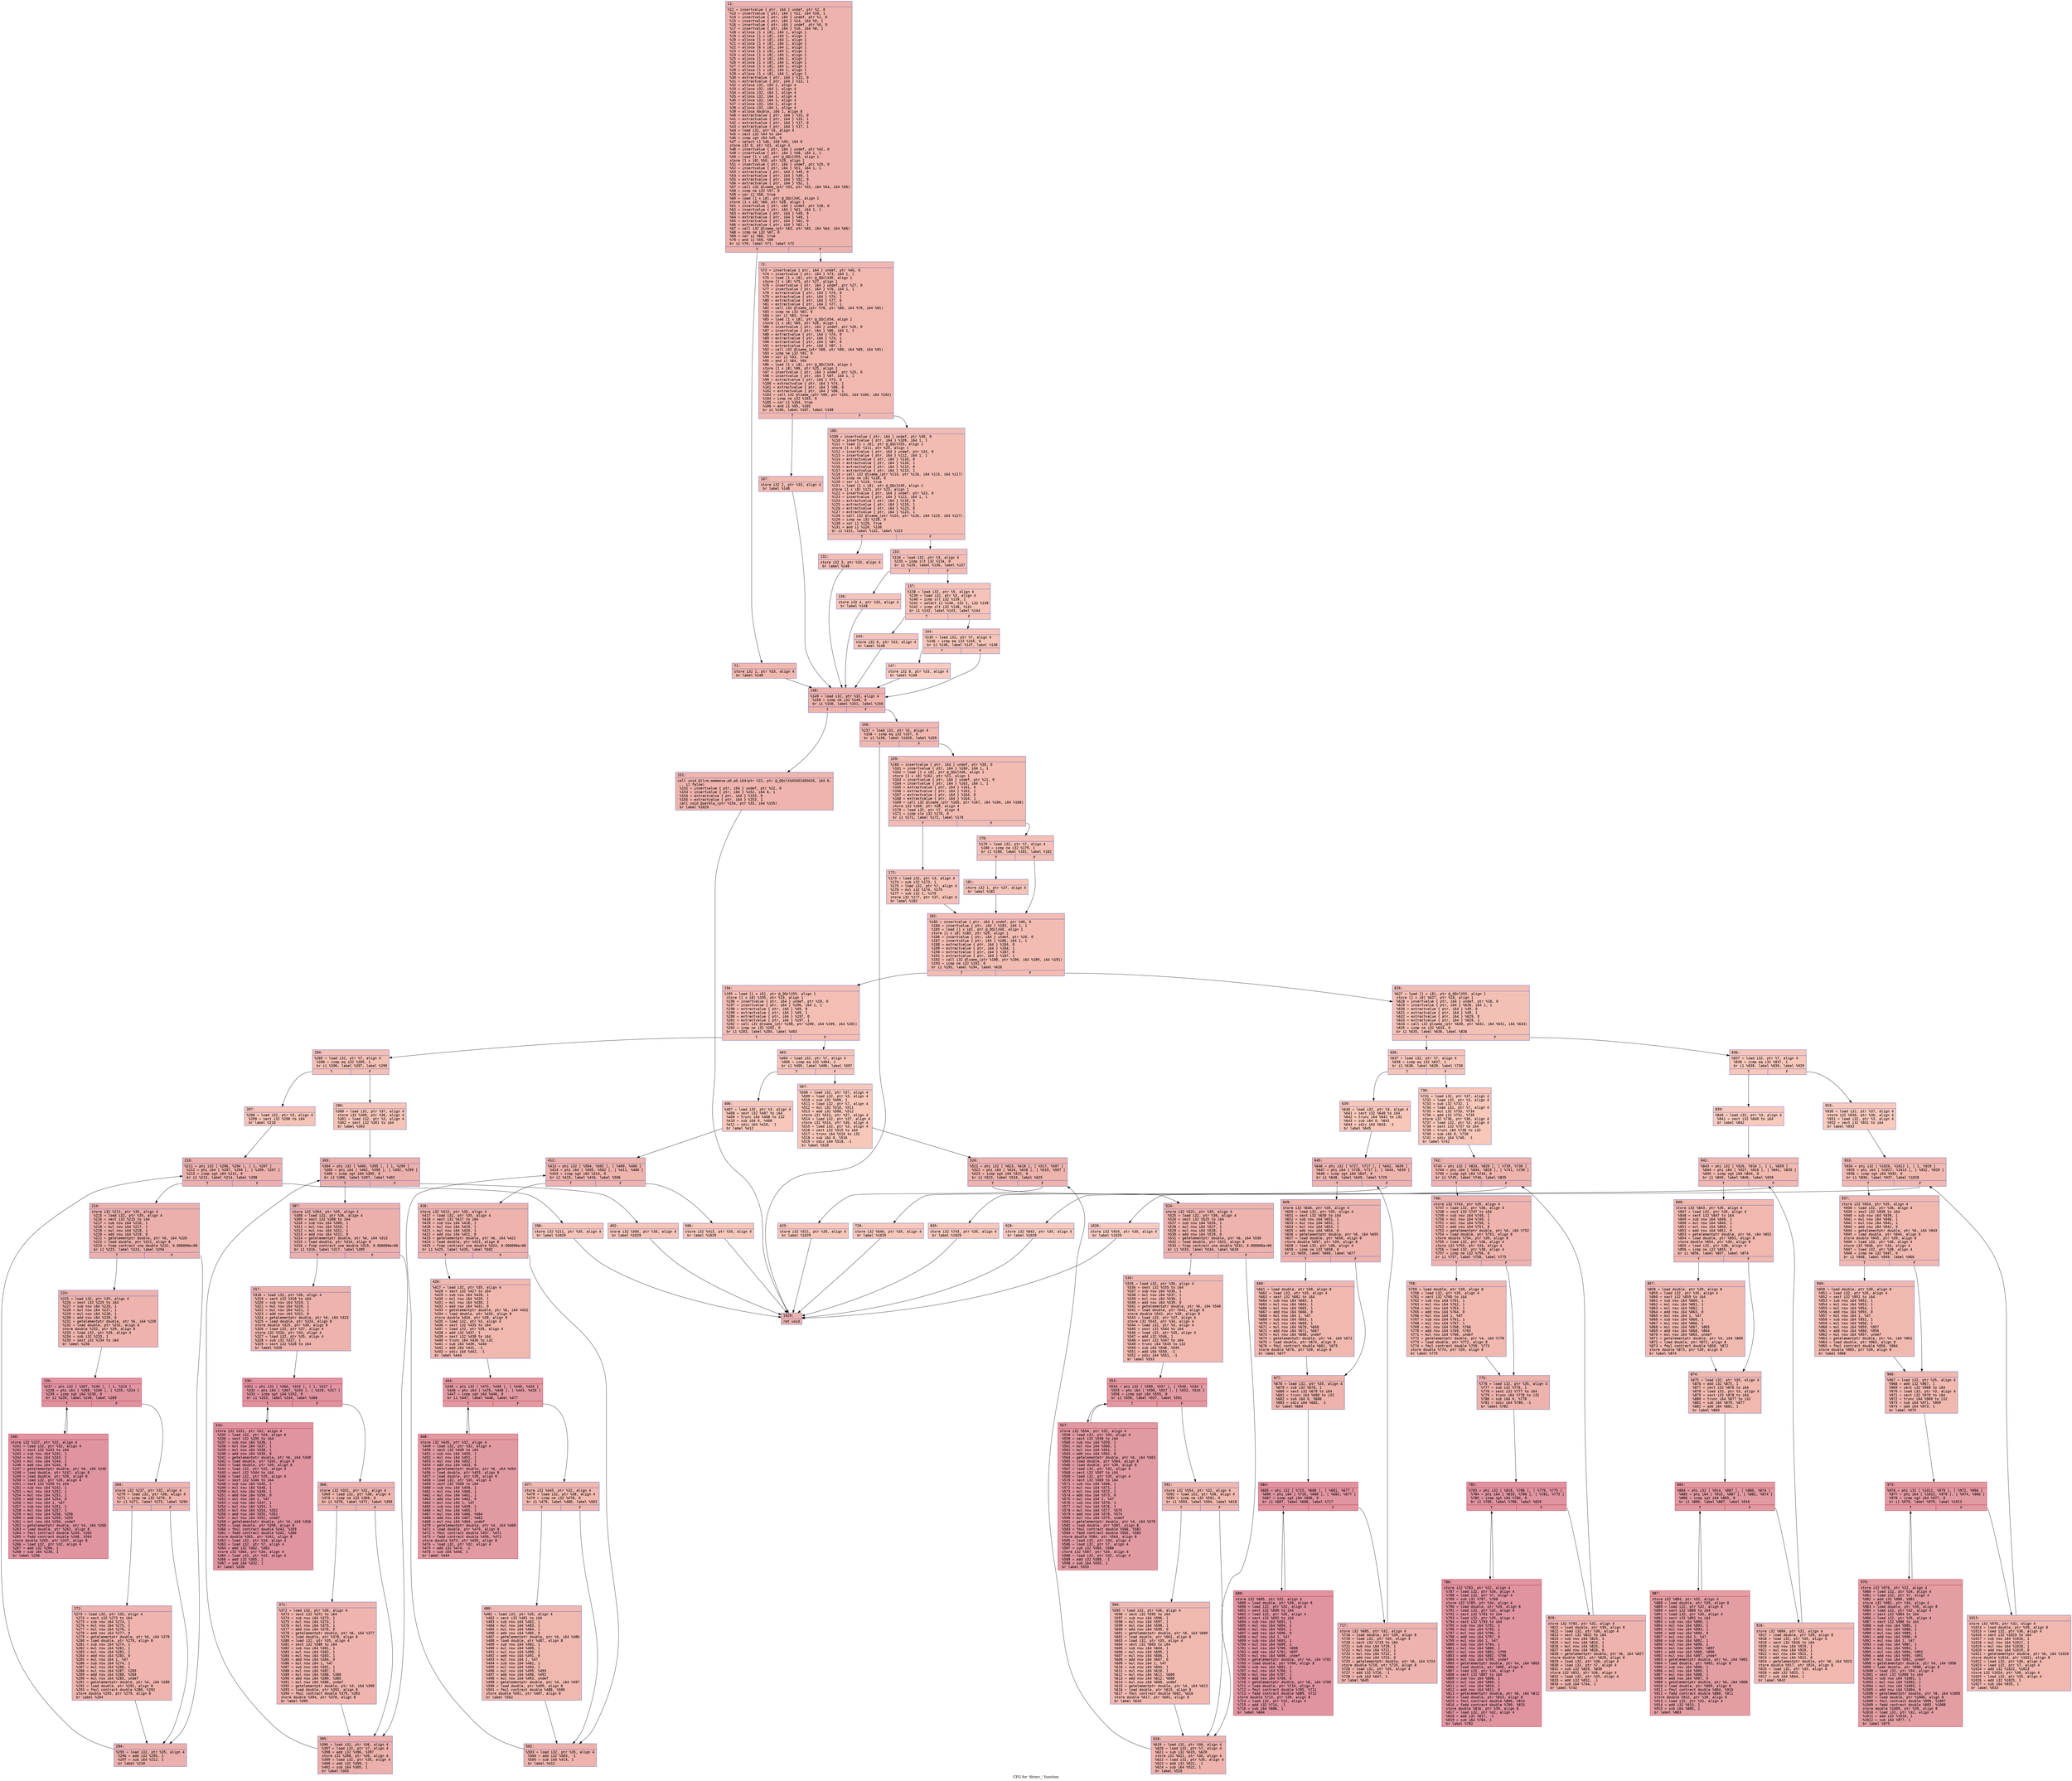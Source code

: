 digraph "CFG for 'dtrmv_' function" {
	label="CFG for 'dtrmv_' function";

	Node0x55ee102ffa00 [shape=record,color="#3d50c3ff", style=filled, fillcolor="#d6524470" fontname="Courier",label="{11:\l|  %12 = insertvalue \{ ptr, i64 \} undef, ptr %2, 0\l  %13 = insertvalue \{ ptr, i64 \} %12, i64 %10, 1\l  %14 = insertvalue \{ ptr, i64 \} undef, ptr %1, 0\l  %15 = insertvalue \{ ptr, i64 \} %14, i64 %9, 1\l  %16 = insertvalue \{ ptr, i64 \} undef, ptr %0, 0\l  %17 = insertvalue \{ ptr, i64 \} %16, i64 %8, 1\l  %18 = alloca [1 x i8], i64 1, align 1\l  %19 = alloca [1 x i8], i64 1, align 1\l  %20 = alloca [1 x i8], i64 1, align 1\l  %21 = alloca [1 x i8], i64 1, align 1\l  %22 = alloca [6 x i8], i64 1, align 1\l  %23 = alloca [1 x i8], i64 1, align 1\l  %24 = alloca [1 x i8], i64 1, align 1\l  %25 = alloca [1 x i8], i64 1, align 1\l  %26 = alloca [1 x i8], i64 1, align 1\l  %27 = alloca [1 x i8], i64 1, align 1\l  %28 = alloca [1 x i8], i64 1, align 1\l  %29 = alloca [1 x i8], i64 1, align 1\l  %30 = extractvalue \{ ptr, i64 \} %13, 0\l  %31 = extractvalue \{ ptr, i64 \} %13, 1\l  %32 = alloca i32, i64 1, align 4\l  %33 = alloca i32, i64 1, align 4\l  %34 = alloca i32, i64 1, align 4\l  %35 = alloca i32, i64 1, align 4\l  %36 = alloca i32, i64 1, align 4\l  %37 = alloca i32, i64 1, align 4\l  %38 = alloca i32, i64 1, align 4\l  %39 = alloca double, i64 1, align 8\l  %40 = extractvalue \{ ptr, i64 \} %15, 0\l  %41 = extractvalue \{ ptr, i64 \} %15, 1\l  %42 = extractvalue \{ ptr, i64 \} %17, 0\l  %43 = extractvalue \{ ptr, i64 \} %17, 1\l  %44 = load i32, ptr %5, align 4\l  %45 = sext i32 %44 to i64\l  %46 = icmp sgt i64 %45, 0\l  %47 = select i1 %46, i64 %45, i64 0\l  store i32 0, ptr %33, align 4\l  %48 = insertvalue \{ ptr, i64 \} undef, ptr %42, 0\l  %49 = insertvalue \{ ptr, i64 \} %48, i64 1, 1\l  %50 = load [1 x i8], ptr @_QQclX55, align 1\l  store [1 x i8] %50, ptr %29, align 1\l  %51 = insertvalue \{ ptr, i64 \} undef, ptr %29, 0\l  %52 = insertvalue \{ ptr, i64 \} %51, i64 1, 1\l  %53 = extractvalue \{ ptr, i64 \} %49, 0\l  %54 = extractvalue \{ ptr, i64 \} %49, 1\l  %55 = extractvalue \{ ptr, i64 \} %52, 0\l  %56 = extractvalue \{ ptr, i64 \} %52, 1\l  %57 = call i32 @lsame_(ptr %53, ptr %55, i64 %54, i64 %56)\l  %58 = icmp ne i32 %57, 0\l  %59 = xor i1 %58, true\l  %60 = load [1 x i8], ptr @_QQclX4C, align 1\l  store [1 x i8] %60, ptr %28, align 1\l  %61 = insertvalue \{ ptr, i64 \} undef, ptr %28, 0\l  %62 = insertvalue \{ ptr, i64 \} %61, i64 1, 1\l  %63 = extractvalue \{ ptr, i64 \} %49, 0\l  %64 = extractvalue \{ ptr, i64 \} %49, 1\l  %65 = extractvalue \{ ptr, i64 \} %62, 0\l  %66 = extractvalue \{ ptr, i64 \} %62, 1\l  %67 = call i32 @lsame_(ptr %63, ptr %65, i64 %64, i64 %66)\l  %68 = icmp ne i32 %67, 0\l  %69 = xor i1 %68, true\l  %70 = and i1 %59, %69\l  br i1 %70, label %71, label %72\l|{<s0>T|<s1>F}}"];
	Node0x55ee102ffa00:s0 -> Node0x55ee10302570[tooltip="11 -> 71\nProbability 50.00%" ];
	Node0x55ee102ffa00:s1 -> Node0x55ee103025c0[tooltip="11 -> 72\nProbability 50.00%" ];
	Node0x55ee10302570 [shape=record,color="#3d50c3ff", style=filled, fillcolor="#dc5d4a70" fontname="Courier",label="{71:\l|  store i32 1, ptr %33, align 4\l  br label %148\l}"];
	Node0x55ee10302570 -> Node0x55ee10302760[tooltip="71 -> 148\nProbability 100.00%" ];
	Node0x55ee103025c0 [shape=record,color="#3d50c3ff", style=filled, fillcolor="#dc5d4a70" fontname="Courier",label="{72:\l|  %73 = insertvalue \{ ptr, i64 \} undef, ptr %40, 0\l  %74 = insertvalue \{ ptr, i64 \} %73, i64 1, 1\l  %75 = load [1 x i8], ptr @_QQclX4E, align 1\l  store [1 x i8] %75, ptr %27, align 1\l  %76 = insertvalue \{ ptr, i64 \} undef, ptr %27, 0\l  %77 = insertvalue \{ ptr, i64 \} %76, i64 1, 1\l  %78 = extractvalue \{ ptr, i64 \} %74, 0\l  %79 = extractvalue \{ ptr, i64 \} %74, 1\l  %80 = extractvalue \{ ptr, i64 \} %77, 0\l  %81 = extractvalue \{ ptr, i64 \} %77, 1\l  %82 = call i32 @lsame_(ptr %78, ptr %80, i64 %79, i64 %81)\l  %83 = icmp ne i32 %82, 0\l  %84 = xor i1 %83, true\l  %85 = load [1 x i8], ptr @_QQclX54, align 1\l  store [1 x i8] %85, ptr %26, align 1\l  %86 = insertvalue \{ ptr, i64 \} undef, ptr %26, 0\l  %87 = insertvalue \{ ptr, i64 \} %86, i64 1, 1\l  %88 = extractvalue \{ ptr, i64 \} %74, 0\l  %89 = extractvalue \{ ptr, i64 \} %74, 1\l  %90 = extractvalue \{ ptr, i64 \} %87, 0\l  %91 = extractvalue \{ ptr, i64 \} %87, 1\l  %92 = call i32 @lsame_(ptr %88, ptr %90, i64 %89, i64 %91)\l  %93 = icmp ne i32 %92, 0\l  %94 = xor i1 %93, true\l  %95 = and i1 %84, %94\l  %96 = load [1 x i8], ptr @_QQclX43, align 1\l  store [1 x i8] %96, ptr %25, align 1\l  %97 = insertvalue \{ ptr, i64 \} undef, ptr %25, 0\l  %98 = insertvalue \{ ptr, i64 \} %97, i64 1, 1\l  %99 = extractvalue \{ ptr, i64 \} %74, 0\l  %100 = extractvalue \{ ptr, i64 \} %74, 1\l  %101 = extractvalue \{ ptr, i64 \} %98, 0\l  %102 = extractvalue \{ ptr, i64 \} %98, 1\l  %103 = call i32 @lsame_(ptr %99, ptr %101, i64 %100, i64 %102)\l  %104 = icmp ne i32 %103, 0\l  %105 = xor i1 %104, true\l  %106 = and i1 %95, %105\l  br i1 %106, label %107, label %108\l|{<s0>T|<s1>F}}"];
	Node0x55ee103025c0:s0 -> Node0x55ee10301430[tooltip="72 -> 107\nProbability 50.00%" ];
	Node0x55ee103025c0:s1 -> Node0x55ee10304880[tooltip="72 -> 108\nProbability 50.00%" ];
	Node0x55ee10301430 [shape=record,color="#3d50c3ff", style=filled, fillcolor="#e1675170" fontname="Courier",label="{107:\l|  store i32 2, ptr %33, align 4\l  br label %148\l}"];
	Node0x55ee10301430 -> Node0x55ee10302760[tooltip="107 -> 148\nProbability 100.00%" ];
	Node0x55ee10304880 [shape=record,color="#3d50c3ff", style=filled, fillcolor="#e1675170" fontname="Courier",label="{108:\l|  %109 = insertvalue \{ ptr, i64 \} undef, ptr %30, 0\l  %110 = insertvalue \{ ptr, i64 \} %109, i64 1, 1\l  %111 = load [1 x i8], ptr @_QQclX55, align 1\l  store [1 x i8] %111, ptr %24, align 1\l  %112 = insertvalue \{ ptr, i64 \} undef, ptr %24, 0\l  %113 = insertvalue \{ ptr, i64 \} %112, i64 1, 1\l  %114 = extractvalue \{ ptr, i64 \} %110, 0\l  %115 = extractvalue \{ ptr, i64 \} %110, 1\l  %116 = extractvalue \{ ptr, i64 \} %113, 0\l  %117 = extractvalue \{ ptr, i64 \} %113, 1\l  %118 = call i32 @lsame_(ptr %114, ptr %116, i64 %115, i64 %117)\l  %119 = icmp ne i32 %118, 0\l  %120 = xor i1 %119, true\l  %121 = load [1 x i8], ptr @_QQclX4E, align 1\l  store [1 x i8] %121, ptr %23, align 1\l  %122 = insertvalue \{ ptr, i64 \} undef, ptr %23, 0\l  %123 = insertvalue \{ ptr, i64 \} %122, i64 1, 1\l  %124 = extractvalue \{ ptr, i64 \} %110, 0\l  %125 = extractvalue \{ ptr, i64 \} %110, 1\l  %126 = extractvalue \{ ptr, i64 \} %123, 0\l  %127 = extractvalue \{ ptr, i64 \} %123, 1\l  %128 = call i32 @lsame_(ptr %124, ptr %126, i64 %125, i64 %127)\l  %129 = icmp ne i32 %128, 0\l  %130 = xor i1 %129, true\l  %131 = and i1 %120, %130\l  br i1 %131, label %132, label %133\l|{<s0>T|<s1>F}}"];
	Node0x55ee10304880:s0 -> Node0x55ee10305ae0[tooltip="108 -> 132\nProbability 50.00%" ];
	Node0x55ee10304880:s1 -> Node0x55ee10305b30[tooltip="108 -> 133\nProbability 50.00%" ];
	Node0x55ee10305ae0 [shape=record,color="#3d50c3ff", style=filled, fillcolor="#e36c5570" fontname="Courier",label="{132:\l|  store i32 3, ptr %33, align 4\l  br label %148\l}"];
	Node0x55ee10305ae0 -> Node0x55ee10302760[tooltip="132 -> 148\nProbability 100.00%" ];
	Node0x55ee10305b30 [shape=record,color="#3d50c3ff", style=filled, fillcolor="#e36c5570" fontname="Courier",label="{133:\l|  %134 = load i32, ptr %3, align 4\l  %135 = icmp slt i32 %134, 0\l  br i1 %135, label %136, label %137\l|{<s0>T|<s1>F}}"];
	Node0x55ee10305b30:s0 -> Node0x55ee10305e50[tooltip="133 -> 136\nProbability 37.50%" ];
	Node0x55ee10305b30:s1 -> Node0x55ee10305ea0[tooltip="133 -> 137\nProbability 62.50%" ];
	Node0x55ee10305e50 [shape=record,color="#3d50c3ff", style=filled, fillcolor="#e97a5f70" fontname="Courier",label="{136:\l|  store i32 4, ptr %33, align 4\l  br label %148\l}"];
	Node0x55ee10305e50 -> Node0x55ee10302760[tooltip="136 -> 148\nProbability 100.00%" ];
	Node0x55ee10305ea0 [shape=record,color="#3d50c3ff", style=filled, fillcolor="#e8765c70" fontname="Courier",label="{137:\l|  %138 = load i32, ptr %5, align 4\l  %139 = load i32, ptr %3, align 4\l  %140 = icmp slt i32 %139, 1\l  %141 = select i1 %140, i32 1, i32 %139\l  %142 = icmp slt i32 %138, %141\l  br i1 %142, label %143, label %144\l|{<s0>T|<s1>F}}"];
	Node0x55ee10305ea0:s0 -> Node0x55ee10306380[tooltip="137 -> 143\nProbability 50.00%" ];
	Node0x55ee10305ea0:s1 -> Node0x55ee103063d0[tooltip="137 -> 144\nProbability 50.00%" ];
	Node0x55ee10306380 [shape=record,color="#3d50c3ff", style=filled, fillcolor="#e97a5f70" fontname="Courier",label="{143:\l|  store i32 6, ptr %33, align 4\l  br label %148\l}"];
	Node0x55ee10306380 -> Node0x55ee10302760[tooltip="143 -> 148\nProbability 100.00%" ];
	Node0x55ee103063d0 [shape=record,color="#3d50c3ff", style=filled, fillcolor="#e97a5f70" fontname="Courier",label="{144:\l|  %145 = load i32, ptr %7, align 4\l  %146 = icmp eq i32 %145, 0\l  br i1 %146, label %147, label %148\l|{<s0>T|<s1>F}}"];
	Node0x55ee103063d0:s0 -> Node0x55ee103066f0[tooltip="144 -> 147\nProbability 37.50%" ];
	Node0x55ee103063d0:s1 -> Node0x55ee10302760[tooltip="144 -> 148\nProbability 62.50%" ];
	Node0x55ee103066f0 [shape=record,color="#3d50c3ff", style=filled, fillcolor="#ef886b70" fontname="Courier",label="{147:\l|  store i32 8, ptr %33, align 4\l  br label %148\l}"];
	Node0x55ee103066f0 -> Node0x55ee10302760[tooltip="147 -> 148\nProbability 100.00%" ];
	Node0x55ee10302760 [shape=record,color="#3d50c3ff", style=filled, fillcolor="#d6524470" fontname="Courier",label="{148:\l|  %149 = load i32, ptr %33, align 4\l  %150 = icmp ne i32 %149, 0\l  br i1 %150, label %151, label %156\l|{<s0>T|<s1>F}}"];
	Node0x55ee10302760:s0 -> Node0x55ee10306a10[tooltip="148 -> 151\nProbability 62.50%" ];
	Node0x55ee10302760:s1 -> Node0x55ee10306a60[tooltip="148 -> 156\nProbability 37.50%" ];
	Node0x55ee10306a10 [shape=record,color="#3d50c3ff", style=filled, fillcolor="#d8564670" fontname="Courier",label="{151:\l|  call void @llvm.memmove.p0.p0.i64(ptr %22, ptr @_QQclX4454524D5620, i64 6,\l... i1 false)\l  %152 = insertvalue \{ ptr, i64 \} undef, ptr %22, 0\l  %153 = insertvalue \{ ptr, i64 \} %152, i64 6, 1\l  %154 = extractvalue \{ ptr, i64 \} %153, 0\l  %155 = extractvalue \{ ptr, i64 \} %153, 1\l  call void @xerbla_(ptr %154, ptr %33, i64 %155)\l  br label %1029\l}"];
	Node0x55ee10306a10 -> Node0x55ee10307060[tooltip="151 -> 1029\nProbability 100.00%" ];
	Node0x55ee10306a60 [shape=record,color="#3d50c3ff", style=filled, fillcolor="#dc5d4a70" fontname="Courier",label="{156:\l|  %157 = load i32, ptr %3, align 4\l  %158 = icmp eq i32 %157, 0\l  br i1 %158, label %1029, label %159\l|{<s0>T|<s1>F}}"];
	Node0x55ee10306a60:s0 -> Node0x55ee10307060[tooltip="156 -> 1029\nProbability 37.50%" ];
	Node0x55ee10306a60:s1 -> Node0x55ee10307230[tooltip="156 -> 159\nProbability 62.50%" ];
	Node0x55ee10307230 [shape=record,color="#3d50c3ff", style=filled, fillcolor="#e1675170" fontname="Courier",label="{159:\l|  %160 = insertvalue \{ ptr, i64 \} undef, ptr %30, 0\l  %161 = insertvalue \{ ptr, i64 \} %160, i64 1, 1\l  %162 = load [1 x i8], ptr @_QQclX4E, align 1\l  store [1 x i8] %162, ptr %21, align 1\l  %163 = insertvalue \{ ptr, i64 \} undef, ptr %21, 0\l  %164 = insertvalue \{ ptr, i64 \} %163, i64 1, 1\l  %165 = extractvalue \{ ptr, i64 \} %161, 0\l  %166 = extractvalue \{ ptr, i64 \} %161, 1\l  %167 = extractvalue \{ ptr, i64 \} %164, 0\l  %168 = extractvalue \{ ptr, i64 \} %164, 1\l  %169 = call i32 @lsame_(ptr %165, ptr %167, i64 %166, i64 %168)\l  store i32 %169, ptr %38, align 4\l  %170 = load i32, ptr %7, align 4\l  %171 = icmp sle i32 %170, 0\l  br i1 %171, label %172, label %178\l|{<s0>T|<s1>F}}"];
	Node0x55ee10307230:s0 -> Node0x55ee10320b90[tooltip="159 -> 172\nProbability 50.00%" ];
	Node0x55ee10307230:s1 -> Node0x55ee10320be0[tooltip="159 -> 178\nProbability 50.00%" ];
	Node0x55ee10320b90 [shape=record,color="#3d50c3ff", style=filled, fillcolor="#e5705870" fontname="Courier",label="{172:\l|  %173 = load i32, ptr %3, align 4\l  %174 = sub i32 %173, 1\l  %175 = load i32, ptr %7, align 4\l  %176 = mul i32 %174, %175\l  %177 = sub i32 1, %176\l  store i32 %177, ptr %37, align 4\l  br label %182\l}"];
	Node0x55ee10320b90 -> Node0x55ee10321030[tooltip="172 -> 182\nProbability 100.00%" ];
	Node0x55ee10320be0 [shape=record,color="#3d50c3ff", style=filled, fillcolor="#e5705870" fontname="Courier",label="{178:\l|  %179 = load i32, ptr %7, align 4\l  %180 = icmp ne i32 %179, 1\l  br i1 %180, label %181, label %182\l|{<s0>T|<s1>F}}"];
	Node0x55ee10320be0:s0 -> Node0x55ee10321200[tooltip="178 -> 181\nProbability 50.00%" ];
	Node0x55ee10320be0:s1 -> Node0x55ee10321030[tooltip="178 -> 182\nProbability 50.00%" ];
	Node0x55ee10321200 [shape=record,color="#3d50c3ff", style=filled, fillcolor="#e8765c70" fontname="Courier",label="{181:\l|  store i32 1, ptr %37, align 4\l  br label %182\l}"];
	Node0x55ee10321200 -> Node0x55ee10321030[tooltip="181 -> 182\nProbability 100.00%" ];
	Node0x55ee10321030 [shape=record,color="#3d50c3ff", style=filled, fillcolor="#e1675170" fontname="Courier",label="{182:\l|  %183 = insertvalue \{ ptr, i64 \} undef, ptr %40, 0\l  %184 = insertvalue \{ ptr, i64 \} %183, i64 1, 1\l  %185 = load [1 x i8], ptr @_QQclX4E, align 1\l  store [1 x i8] %185, ptr %20, align 1\l  %186 = insertvalue \{ ptr, i64 \} undef, ptr %20, 0\l  %187 = insertvalue \{ ptr, i64 \} %186, i64 1, 1\l  %188 = extractvalue \{ ptr, i64 \} %184, 0\l  %189 = extractvalue \{ ptr, i64 \} %184, 1\l  %190 = extractvalue \{ ptr, i64 \} %187, 0\l  %191 = extractvalue \{ ptr, i64 \} %187, 1\l  %192 = call i32 @lsame_(ptr %188, ptr %190, i64 %189, i64 %191)\l  %193 = icmp ne i32 %192, 0\l  br i1 %193, label %194, label %626\l|{<s0>T|<s1>F}}"];
	Node0x55ee10321030:s0 -> Node0x55ee10303a50[tooltip="182 -> 194\nProbability 62.50%" ];
	Node0x55ee10321030:s1 -> Node0x55ee10303aa0[tooltip="182 -> 626\nProbability 37.50%" ];
	Node0x55ee10303a50 [shape=record,color="#3d50c3ff", style=filled, fillcolor="#e36c5570" fontname="Courier",label="{194:\l|  %195 = load [1 x i8], ptr @_QQclX55, align 1\l  store [1 x i8] %195, ptr %19, align 1\l  %196 = insertvalue \{ ptr, i64 \} undef, ptr %19, 0\l  %197 = insertvalue \{ ptr, i64 \} %196, i64 1, 1\l  %198 = extractvalue \{ ptr, i64 \} %49, 0\l  %199 = extractvalue \{ ptr, i64 \} %49, 1\l  %200 = extractvalue \{ ptr, i64 \} %197, 0\l  %201 = extractvalue \{ ptr, i64 \} %197, 1\l  %202 = call i32 @lsame_(ptr %198, ptr %200, i64 %199, i64 %201)\l  %203 = icmp ne i32 %202, 0\l  br i1 %203, label %204, label %403\l|{<s0>T|<s1>F}}"];
	Node0x55ee10303a50:s0 -> Node0x55ee10304240[tooltip="194 -> 204\nProbability 62.50%" ];
	Node0x55ee10303a50:s1 -> Node0x55ee10304290[tooltip="194 -> 403\nProbability 37.50%" ];
	Node0x55ee10304240 [shape=record,color="#3d50c3ff", style=filled, fillcolor="#e5705870" fontname="Courier",label="{204:\l|  %205 = load i32, ptr %7, align 4\l  %206 = icmp eq i32 %205, 1\l  br i1 %206, label %207, label %299\l|{<s0>T|<s1>F}}"];
	Node0x55ee10304240:s0 -> Node0x55ee103044a0[tooltip="204 -> 207\nProbability 50.00%" ];
	Node0x55ee10304240:s1 -> Node0x55ee103044f0[tooltip="204 -> 299\nProbability 50.00%" ];
	Node0x55ee103044a0 [shape=record,color="#3d50c3ff", style=filled, fillcolor="#e97a5f70" fontname="Courier",label="{207:\l|  %208 = load i32, ptr %3, align 4\l  %209 = sext i32 %208 to i64\l  br label %210\l}"];
	Node0x55ee103044a0 -> Node0x55ee103046e0[tooltip="207 -> 210\nProbability 100.00%" ];
	Node0x55ee103046e0 [shape=record,color="#3d50c3ff", style=filled, fillcolor="#d24b4070" fontname="Courier",label="{210:\l|  %211 = phi i32 [ %296, %294 ], [ 1, %207 ]\l  %212 = phi i64 [ %297, %294 ], [ %209, %207 ]\l  %213 = icmp sgt i64 %212, 0\l  br i1 %213, label %214, label %298\l|{<s0>T|<s1>F}}"];
	Node0x55ee103046e0:s0 -> Node0x55ee10323bf0[tooltip="210 -> 214\nProbability 96.88%" ];
	Node0x55ee103046e0:s1 -> Node0x55ee10323c40[tooltip="210 -> 298\nProbability 3.12%" ];
	Node0x55ee10323bf0 [shape=record,color="#3d50c3ff", style=filled, fillcolor="#d24b4070" fontname="Courier",label="{214:\l|  store i32 %211, ptr %35, align 4\l  %215 = load i32, ptr %35, align 4\l  %216 = sext i32 %215 to i64\l  %217 = sub nsw i64 %216, 1\l  %218 = mul nsw i64 %217, 1\l  %219 = mul nsw i64 %218, 1\l  %220 = add nsw i64 %219, 0\l  %221 = getelementptr double, ptr %6, i64 %220\l  %222 = load double, ptr %221, align 8\l  %223 = fcmp contract une double %222, 0.000000e+00\l  br i1 %223, label %224, label %294\l|{<s0>T|<s1>F}}"];
	Node0x55ee10323bf0:s0 -> Node0x55ee103242c0[tooltip="214 -> 224\nProbability 62.50%" ];
	Node0x55ee10323bf0:s1 -> Node0x55ee103047a0[tooltip="214 -> 294\nProbability 37.50%" ];
	Node0x55ee103242c0 [shape=record,color="#3d50c3ff", style=filled, fillcolor="#d6524470" fontname="Courier",label="{224:\l|  %225 = load i32, ptr %35, align 4\l  %226 = sext i32 %225 to i64\l  %227 = sub nsw i64 %226, 1\l  %228 = mul nsw i64 %227, 1\l  %229 = mul nsw i64 %228, 1\l  %230 = add nsw i64 %229, 0\l  %231 = getelementptr double, ptr %6, i64 %230\l  %232 = load double, ptr %231, align 8\l  store double %232, ptr %39, align 8\l  %233 = load i32, ptr %35, align 4\l  %234 = sub i32 %233, 1\l  %235 = sext i32 %234 to i64\l  br label %236\l}"];
	Node0x55ee103242c0 -> Node0x55ee10324a30[tooltip="224 -> 236\nProbability 100.00%" ];
	Node0x55ee10324a30 [shape=record,color="#b70d28ff", style=filled, fillcolor="#b70d2870" fontname="Courier",label="{236:\l|  %237 = phi i32 [ %267, %240 ], [ 1, %224 ]\l  %238 = phi i64 [ %268, %240 ], [ %235, %224 ]\l  %239 = icmp sgt i64 %238, 0\l  br i1 %239, label %240, label %269\l|{<s0>T|<s1>F}}"];
	Node0x55ee10324a30:s0 -> Node0x55ee10324af0[tooltip="236 -> 240\nProbability 96.88%" ];
	Node0x55ee10324a30:s1 -> Node0x55ee10324d50[tooltip="236 -> 269\nProbability 3.12%" ];
	Node0x55ee10324af0 [shape=record,color="#b70d28ff", style=filled, fillcolor="#b70d2870" fontname="Courier",label="{240:\l|  store i32 %237, ptr %32, align 4\l  %241 = load i32, ptr %32, align 4\l  %242 = sext i32 %241 to i64\l  %243 = sub nsw i64 %242, 1\l  %244 = mul nsw i64 %243, 1\l  %245 = mul nsw i64 %244, 1\l  %246 = add nsw i64 %245, 0\l  %247 = getelementptr double, ptr %6, i64 %246\l  %248 = load double, ptr %247, align 8\l  %249 = load double, ptr %39, align 8\l  %250 = load i32, ptr %35, align 4\l  %251 = sext i32 %250 to i64\l  %252 = sub nsw i64 %242, 1\l  %253 = mul nsw i64 %252, 1\l  %254 = mul nsw i64 %253, 1\l  %255 = add nsw i64 %254, 0\l  %256 = mul nsw i64 1, %47\l  %257 = sub nsw i64 %251, 1\l  %258 = mul nsw i64 %257, 1\l  %259 = mul nsw i64 %258, %256\l  %260 = add nsw i64 %259, %255\l  %261 = mul nsw i64 %256, undef\l  %262 = getelementptr double, ptr %4, i64 %260\l  %263 = load double, ptr %262, align 8\l  %264 = fmul contract double %249, %263\l  %265 = fadd contract double %248, %264\l  store double %265, ptr %247, align 8\l  %266 = load i32, ptr %32, align 4\l  %267 = add i32 %266, 1\l  %268 = sub i64 %238, 1\l  br label %236\l}"];
	Node0x55ee10324af0 -> Node0x55ee10324a30[tooltip="240 -> 236\nProbability 100.00%" ];
	Node0x55ee10324d50 [shape=record,color="#3d50c3ff", style=filled, fillcolor="#d6524470" fontname="Courier",label="{269:\l|  store i32 %237, ptr %32, align 4\l  %270 = load i32, ptr %38, align 4\l  %271 = icmp ne i32 %270, 0\l  br i1 %271, label %272, label %294\l|{<s0>T|<s1>F}}"];
	Node0x55ee10324d50:s0 -> Node0x55ee103260f0[tooltip="269 -> 272\nProbability 62.50%" ];
	Node0x55ee10324d50:s1 -> Node0x55ee103047a0[tooltip="269 -> 294\nProbability 37.50%" ];
	Node0x55ee103260f0 [shape=record,color="#3d50c3ff", style=filled, fillcolor="#d8564670" fontname="Courier",label="{272:\l|  %273 = load i32, ptr %35, align 4\l  %274 = sext i32 %273 to i64\l  %275 = sub nsw i64 %274, 1\l  %276 = mul nsw i64 %275, 1\l  %277 = mul nsw i64 %276, 1\l  %278 = add nsw i64 %277, 0\l  %279 = getelementptr double, ptr %6, i64 %278\l  %280 = load double, ptr %279, align 8\l  %281 = sub nsw i64 %274, 1\l  %282 = mul nsw i64 %281, 1\l  %283 = mul nsw i64 %282, 1\l  %284 = add nsw i64 %283, 0\l  %285 = mul nsw i64 1, %47\l  %286 = sub nsw i64 %274, 1\l  %287 = mul nsw i64 %286, 1\l  %288 = mul nsw i64 %287, %285\l  %289 = add nsw i64 %288, %284\l  %290 = mul nsw i64 %285, undef\l  %291 = getelementptr double, ptr %4, i64 %289\l  %292 = load double, ptr %291, align 8\l  %293 = fmul contract double %280, %292\l  store double %293, ptr %279, align 8\l  br label %294\l}"];
	Node0x55ee103260f0 -> Node0x55ee103047a0[tooltip="272 -> 294\nProbability 100.00%" ];
	Node0x55ee103047a0 [shape=record,color="#3d50c3ff", style=filled, fillcolor="#d24b4070" fontname="Courier",label="{294:\l|  %295 = load i32, ptr %35, align 4\l  %296 = add i32 %295, 1\l  %297 = sub i64 %212, 1\l  br label %210\l}"];
	Node0x55ee103047a0 -> Node0x55ee103046e0[tooltip="294 -> 210\nProbability 100.00%" ];
	Node0x55ee10323c40 [shape=record,color="#3d50c3ff", style=filled, fillcolor="#e97a5f70" fontname="Courier",label="{298:\l|  store i32 %211, ptr %35, align 4\l  br label %1029\l}"];
	Node0x55ee10323c40 -> Node0x55ee10307060[tooltip="298 -> 1029\nProbability 100.00%" ];
	Node0x55ee103044f0 [shape=record,color="#3d50c3ff", style=filled, fillcolor="#e97a5f70" fontname="Courier",label="{299:\l|  %300 = load i32, ptr %37, align 4\l  store i32 %300, ptr %36, align 4\l  %301 = load i32, ptr %3, align 4\l  %302 = sext i32 %301 to i64\l  br label %303\l}"];
	Node0x55ee103044f0 -> Node0x55ee103273d0[tooltip="299 -> 303\nProbability 100.00%" ];
	Node0x55ee103273d0 [shape=record,color="#3d50c3ff", style=filled, fillcolor="#d24b4070" fontname="Courier",label="{303:\l|  %304 = phi i32 [ %400, %395 ], [ 1, %299 ]\l  %305 = phi i64 [ %401, %395 ], [ %302, %299 ]\l  %306 = icmp sgt i64 %305, 0\l  br i1 %306, label %307, label %402\l|{<s0>T|<s1>F}}"];
	Node0x55ee103273d0:s0 -> Node0x55ee103276f0[tooltip="303 -> 307\nProbability 96.88%" ];
	Node0x55ee103273d0:s1 -> Node0x55ee10327740[tooltip="303 -> 402\nProbability 3.12%" ];
	Node0x55ee103276f0 [shape=record,color="#3d50c3ff", style=filled, fillcolor="#d24b4070" fontname="Courier",label="{307:\l|  store i32 %304, ptr %35, align 4\l  %308 = load i32, ptr %36, align 4\l  %309 = sext i32 %308 to i64\l  %310 = sub nsw i64 %309, 1\l  %311 = mul nsw i64 %310, 1\l  %312 = mul nsw i64 %311, 1\l  %313 = add nsw i64 %312, 0\l  %314 = getelementptr double, ptr %6, i64 %313\l  %315 = load double, ptr %314, align 8\l  %316 = fcmp contract une double %315, 0.000000e+00\l  br i1 %316, label %317, label %395\l|{<s0>T|<s1>F}}"];
	Node0x55ee103276f0:s0 -> Node0x55ee10327dc0[tooltip="307 -> 317\nProbability 62.50%" ];
	Node0x55ee103276f0:s1 -> Node0x55ee10327490[tooltip="307 -> 395\nProbability 37.50%" ];
	Node0x55ee10327dc0 [shape=record,color="#3d50c3ff", style=filled, fillcolor="#d6524470" fontname="Courier",label="{317:\l|  %318 = load i32, ptr %36, align 4\l  %319 = sext i32 %318 to i64\l  %320 = sub nsw i64 %319, 1\l  %321 = mul nsw i64 %320, 1\l  %322 = mul nsw i64 %321, 1\l  %323 = add nsw i64 %322, 0\l  %324 = getelementptr double, ptr %6, i64 %323\l  %325 = load double, ptr %324, align 8\l  store double %325, ptr %39, align 8\l  %326 = load i32, ptr %37, align 4\l  store i32 %326, ptr %34, align 4\l  %327 = load i32, ptr %35, align 4\l  %328 = sub i32 %327, 1\l  %329 = sext i32 %328 to i64\l  br label %330\l}"];
	Node0x55ee10327dc0 -> Node0x55ee10328650[tooltip="317 -> 330\nProbability 100.00%" ];
	Node0x55ee10328650 [shape=record,color="#b70d28ff", style=filled, fillcolor="#b70d2870" fontname="Courier",label="{330:\l|  %331 = phi i32 [ %366, %334 ], [ 1, %317 ]\l  %332 = phi i64 [ %367, %334 ], [ %329, %317 ]\l  %333 = icmp sgt i64 %332, 0\l  br i1 %333, label %334, label %368\l|{<s0>T|<s1>F}}"];
	Node0x55ee10328650:s0 -> Node0x55ee10328710[tooltip="330 -> 334\nProbability 96.88%" ];
	Node0x55ee10328650:s1 -> Node0x55ee10328970[tooltip="330 -> 368\nProbability 3.12%" ];
	Node0x55ee10328710 [shape=record,color="#b70d28ff", style=filled, fillcolor="#b70d2870" fontname="Courier",label="{334:\l|  store i32 %331, ptr %32, align 4\l  %335 = load i32, ptr %34, align 4\l  %336 = sext i32 %335 to i64\l  %337 = sub nsw i64 %336, 1\l  %338 = mul nsw i64 %337, 1\l  %339 = mul nsw i64 %338, 1\l  %340 = add nsw i64 %339, 0\l  %341 = getelementptr double, ptr %6, i64 %340\l  %342 = load double, ptr %341, align 8\l  %343 = load double, ptr %39, align 8\l  %344 = load i32, ptr %32, align 4\l  %345 = sext i32 %344 to i64\l  %346 = load i32, ptr %35, align 4\l  %347 = sext i32 %346 to i64\l  %348 = sub nsw i64 %345, 1\l  %349 = mul nsw i64 %348, 1\l  %350 = mul nsw i64 %349, 1\l  %351 = add nsw i64 %350, 0\l  %352 = mul nsw i64 1, %47\l  %353 = sub nsw i64 %347, 1\l  %354 = mul nsw i64 %353, 1\l  %355 = mul nsw i64 %354, %352\l  %356 = add nsw i64 %355, %351\l  %357 = mul nsw i64 %352, undef\l  %358 = getelementptr double, ptr %4, i64 %356\l  %359 = load double, ptr %358, align 8\l  %360 = fmul contract double %343, %359\l  %361 = fadd contract double %342, %360\l  store double %361, ptr %341, align 8\l  %362 = load i32, ptr %34, align 4\l  %363 = load i32, ptr %7, align 4\l  %364 = add i32 %362, %363\l  store i32 %364, ptr %34, align 4\l  %365 = load i32, ptr %32, align 4\l  %366 = add i32 %365, 1\l  %367 = sub i64 %332, 1\l  br label %330\l}"];
	Node0x55ee10328710 -> Node0x55ee10328650[tooltip="334 -> 330\nProbability 100.00%" ];
	Node0x55ee10328970 [shape=record,color="#3d50c3ff", style=filled, fillcolor="#d6524470" fontname="Courier",label="{368:\l|  store i32 %331, ptr %32, align 4\l  %369 = load i32, ptr %38, align 4\l  %370 = icmp ne i32 %369, 0\l  br i1 %370, label %371, label %395\l|{<s0>T|<s1>F}}"];
	Node0x55ee10328970:s0 -> Node0x55ee1032a030[tooltip="368 -> 371\nProbability 62.50%" ];
	Node0x55ee10328970:s1 -> Node0x55ee10327490[tooltip="368 -> 395\nProbability 37.50%" ];
	Node0x55ee1032a030 [shape=record,color="#3d50c3ff", style=filled, fillcolor="#d8564670" fontname="Courier",label="{371:\l|  %372 = load i32, ptr %36, align 4\l  %373 = sext i32 %372 to i64\l  %374 = sub nsw i64 %373, 1\l  %375 = mul nsw i64 %374, 1\l  %376 = mul nsw i64 %375, 1\l  %377 = add nsw i64 %376, 0\l  %378 = getelementptr double, ptr %6, i64 %377\l  %379 = load double, ptr %378, align 8\l  %380 = load i32, ptr %35, align 4\l  %381 = sext i32 %380 to i64\l  %382 = sub nsw i64 %381, 1\l  %383 = mul nsw i64 %382, 1\l  %384 = mul nsw i64 %383, 1\l  %385 = add nsw i64 %384, 0\l  %386 = mul nsw i64 1, %47\l  %387 = sub nsw i64 %381, 1\l  %388 = mul nsw i64 %387, 1\l  %389 = mul nsw i64 %388, %386\l  %390 = add nsw i64 %389, %385\l  %391 = mul nsw i64 %386, undef\l  %392 = getelementptr double, ptr %4, i64 %390\l  %393 = load double, ptr %392, align 8\l  %394 = fmul contract double %379, %393\l  store double %394, ptr %378, align 8\l  br label %395\l}"];
	Node0x55ee1032a030 -> Node0x55ee10327490[tooltip="371 -> 395\nProbability 100.00%" ];
	Node0x55ee10327490 [shape=record,color="#3d50c3ff", style=filled, fillcolor="#d24b4070" fontname="Courier",label="{395:\l|  %396 = load i32, ptr %36, align 4\l  %397 = load i32, ptr %7, align 4\l  %398 = add i32 %396, %397\l  store i32 %398, ptr %36, align 4\l  %399 = load i32, ptr %35, align 4\l  %400 = add i32 %399, 1\l  %401 = sub i64 %305, 1\l  br label %303\l}"];
	Node0x55ee10327490 -> Node0x55ee103273d0[tooltip="395 -> 303\nProbability 100.00%" ];
	Node0x55ee10327740 [shape=record,color="#3d50c3ff", style=filled, fillcolor="#e97a5f70" fontname="Courier",label="{402:\l|  store i32 %304, ptr %35, align 4\l  br label %1029\l}"];
	Node0x55ee10327740 -> Node0x55ee10307060[tooltip="402 -> 1029\nProbability 100.00%" ];
	Node0x55ee10304290 [shape=record,color="#3d50c3ff", style=filled, fillcolor="#e97a5f70" fontname="Courier",label="{403:\l|  %404 = load i32, ptr %7, align 4\l  %405 = icmp eq i32 %404, 1\l  br i1 %405, label %406, label %507\l|{<s0>T|<s1>F}}"];
	Node0x55ee10304290:s0 -> Node0x55ee103227d0[tooltip="403 -> 406\nProbability 50.00%" ];
	Node0x55ee10304290:s1 -> Node0x55ee10322820[tooltip="403 -> 507\nProbability 50.00%" ];
	Node0x55ee103227d0 [shape=record,color="#3d50c3ff", style=filled, fillcolor="#ec7f6370" fontname="Courier",label="{406:\l|  %407 = load i32, ptr %3, align 4\l  %408 = sext i32 %407 to i64\l  %409 = trunc i64 %408 to i32\l  %410 = sub i64 0, %408\l  %411 = sdiv i64 %410, -1\l  br label %412\l}"];
	Node0x55ee103227d0 -> Node0x55ee10322ba0[tooltip="406 -> 412\nProbability 100.00%" ];
	Node0x55ee10322ba0 [shape=record,color="#3d50c3ff", style=filled, fillcolor="#d6524470" fontname="Courier",label="{412:\l|  %413 = phi i32 [ %504, %502 ], [ %409, %406 ]\l  %414 = phi i64 [ %505, %502 ], [ %411, %406 ]\l  %415 = icmp sgt i64 %414, 0\l  br i1 %415, label %416, label %506\l|{<s0>T|<s1>F}}"];
	Node0x55ee10322ba0:s0 -> Node0x55ee10322ec0[tooltip="412 -> 416\nProbability 96.88%" ];
	Node0x55ee10322ba0:s1 -> Node0x55ee10322f10[tooltip="412 -> 506\nProbability 3.12%" ];
	Node0x55ee10322ec0 [shape=record,color="#3d50c3ff", style=filled, fillcolor="#d6524470" fontname="Courier",label="{416:\l|  store i32 %413, ptr %35, align 4\l  %417 = load i32, ptr %35, align 4\l  %418 = sext i32 %417 to i64\l  %419 = sub nsw i64 %418, 1\l  %420 = mul nsw i64 %419, 1\l  %421 = mul nsw i64 %420, 1\l  %422 = add nsw i64 %421, 0\l  %423 = getelementptr double, ptr %6, i64 %422\l  %424 = load double, ptr %423, align 8\l  %425 = fcmp contract une double %424, 0.000000e+00\l  br i1 %425, label %426, label %502\l|{<s0>T|<s1>F}}"];
	Node0x55ee10322ec0:s0 -> Node0x55ee10323590[tooltip="416 -> 426\nProbability 62.50%" ];
	Node0x55ee10322ec0:s1 -> Node0x55ee10322c60[tooltip="416 -> 502\nProbability 37.50%" ];
	Node0x55ee10323590 [shape=record,color="#3d50c3ff", style=filled, fillcolor="#dc5d4a70" fontname="Courier",label="{426:\l|  %427 = load i32, ptr %35, align 4\l  %428 = sext i32 %427 to i64\l  %429 = sub nsw i64 %428, 1\l  %430 = mul nsw i64 %429, 1\l  %431 = mul nsw i64 %430, 1\l  %432 = add nsw i64 %431, 0\l  %433 = getelementptr double, ptr %6, i64 %432\l  %434 = load double, ptr %433, align 8\l  store double %434, ptr %39, align 8\l  %435 = load i32, ptr %3, align 4\l  %436 = sext i32 %435 to i64\l  %437 = load i32, ptr %35, align 4\l  %438 = add i32 %437, 1\l  %439 = sext i32 %438 to i64\l  %440 = trunc i64 %436 to i32\l  %441 = sub i64 %439, %436\l  %442 = add i64 %441, -1\l  %443 = sdiv i64 %442, -1\l  br label %444\l}"];
	Node0x55ee10323590 -> Node0x55ee1032ed70[tooltip="426 -> 444\nProbability 100.00%" ];
	Node0x55ee1032ed70 [shape=record,color="#b70d28ff", style=filled, fillcolor="#bb1b2c70" fontname="Courier",label="{444:\l|  %445 = phi i32 [ %475, %448 ], [ %440, %426 ]\l  %446 = phi i64 [ %476, %448 ], [ %443, %426 ]\l  %447 = icmp sgt i64 %446, 0\l  br i1 %447, label %448, label %477\l|{<s0>T|<s1>F}}"];
	Node0x55ee1032ed70:s0 -> Node0x55ee1032ee30[tooltip="444 -> 448\nProbability 96.88%" ];
	Node0x55ee1032ed70:s1 -> Node0x55ee1032f090[tooltip="444 -> 477\nProbability 3.12%" ];
	Node0x55ee1032ee30 [shape=record,color="#b70d28ff", style=filled, fillcolor="#bb1b2c70" fontname="Courier",label="{448:\l|  store i32 %445, ptr %32, align 4\l  %449 = load i32, ptr %32, align 4\l  %450 = sext i32 %449 to i64\l  %451 = sub nsw i64 %450, 1\l  %452 = mul nsw i64 %451, 1\l  %453 = mul nsw i64 %452, 1\l  %454 = add nsw i64 %453, 0\l  %455 = getelementptr double, ptr %6, i64 %454\l  %456 = load double, ptr %455, align 8\l  %457 = load double, ptr %39, align 8\l  %458 = load i32, ptr %35, align 4\l  %459 = sext i32 %458 to i64\l  %460 = sub nsw i64 %450, 1\l  %461 = mul nsw i64 %460, 1\l  %462 = mul nsw i64 %461, 1\l  %463 = add nsw i64 %462, 0\l  %464 = mul nsw i64 1, %47\l  %465 = sub nsw i64 %459, 1\l  %466 = mul nsw i64 %465, 1\l  %467 = mul nsw i64 %466, %464\l  %468 = add nsw i64 %467, %463\l  %469 = mul nsw i64 %464, undef\l  %470 = getelementptr double, ptr %4, i64 %468\l  %471 = load double, ptr %470, align 8\l  %472 = fmul contract double %457, %471\l  %473 = fadd contract double %456, %472\l  store double %473, ptr %455, align 8\l  %474 = load i32, ptr %32, align 4\l  %475 = add i32 %474, -1\l  %476 = sub i64 %446, 1\l  br label %444\l}"];
	Node0x55ee1032ee30 -> Node0x55ee1032ed70[tooltip="448 -> 444\nProbability 100.00%" ];
	Node0x55ee1032f090 [shape=record,color="#3d50c3ff", style=filled, fillcolor="#dc5d4a70" fontname="Courier",label="{477:\l|  store i32 %445, ptr %32, align 4\l  %478 = load i32, ptr %38, align 4\l  %479 = icmp ne i32 %478, 0\l  br i1 %479, label %480, label %502\l|{<s0>T|<s1>F}}"];
	Node0x55ee1032f090:s0 -> Node0x55ee10330430[tooltip="477 -> 480\nProbability 62.50%" ];
	Node0x55ee1032f090:s1 -> Node0x55ee10322c60[tooltip="477 -> 502\nProbability 37.50%" ];
	Node0x55ee10330430 [shape=record,color="#3d50c3ff", style=filled, fillcolor="#de614d70" fontname="Courier",label="{480:\l|  %481 = load i32, ptr %35, align 4\l  %482 = sext i32 %481 to i64\l  %483 = sub nsw i64 %482, 1\l  %484 = mul nsw i64 %483, 1\l  %485 = mul nsw i64 %484, 1\l  %486 = add nsw i64 %485, 0\l  %487 = getelementptr double, ptr %6, i64 %486\l  %488 = load double, ptr %487, align 8\l  %489 = sub nsw i64 %482, 1\l  %490 = mul nsw i64 %489, 1\l  %491 = mul nsw i64 %490, 1\l  %492 = add nsw i64 %491, 0\l  %493 = mul nsw i64 1, %47\l  %494 = sub nsw i64 %482, 1\l  %495 = mul nsw i64 %494, 1\l  %496 = mul nsw i64 %495, %493\l  %497 = add nsw i64 %496, %492\l  %498 = mul nsw i64 %493, undef\l  %499 = getelementptr double, ptr %4, i64 %497\l  %500 = load double, ptr %499, align 8\l  %501 = fmul contract double %488, %500\l  store double %501, ptr %487, align 8\l  br label %502\l}"];
	Node0x55ee10330430 -> Node0x55ee10322c60[tooltip="480 -> 502\nProbability 100.00%" ];
	Node0x55ee10322c60 [shape=record,color="#3d50c3ff", style=filled, fillcolor="#d6524470" fontname="Courier",label="{502:\l|  %503 = load i32, ptr %35, align 4\l  %504 = add i32 %503, -1\l  %505 = sub i64 %414, 1\l  br label %412\l}"];
	Node0x55ee10322c60 -> Node0x55ee10322ba0[tooltip="502 -> 412\nProbability 100.00%" ];
	Node0x55ee10322f10 [shape=record,color="#3d50c3ff", style=filled, fillcolor="#ec7f6370" fontname="Courier",label="{506:\l|  store i32 %413, ptr %35, align 4\l  br label %1029\l}"];
	Node0x55ee10322f10 -> Node0x55ee10307060[tooltip="506 -> 1029\nProbability 100.00%" ];
	Node0x55ee10322820 [shape=record,color="#3d50c3ff", style=filled, fillcolor="#ec7f6370" fontname="Courier",label="{507:\l|  %508 = load i32, ptr %37, align 4\l  %509 = load i32, ptr %3, align 4\l  %510 = sub i32 %509, 1\l  %511 = load i32, ptr %7, align 4\l  %512 = mul i32 %510, %511\l  %513 = add i32 %508, %512\l  store i32 %513, ptr %37, align 4\l  %514 = load i32, ptr %37, align 4\l  store i32 %514, ptr %36, align 4\l  %515 = load i32, ptr %3, align 4\l  %516 = sext i32 %515 to i64\l  %517 = trunc i64 %516 to i32\l  %518 = sub i64 0, %516\l  %519 = sdiv i64 %518, -1\l  br label %520\l}"];
	Node0x55ee10322820 -> Node0x55ee10331c70[tooltip="507 -> 520\nProbability 100.00%" ];
	Node0x55ee10331c70 [shape=record,color="#3d50c3ff", style=filled, fillcolor="#d6524470" fontname="Courier",label="{520:\l|  %521 = phi i32 [ %623, %618 ], [ %517, %507 ]\l  %522 = phi i64 [ %624, %618 ], [ %519, %507 ]\l  %523 = icmp sgt i64 %522, 0\l  br i1 %523, label %524, label %625\l|{<s0>T|<s1>F}}"];
	Node0x55ee10331c70:s0 -> Node0x55ee10331f90[tooltip="520 -> 524\nProbability 96.88%" ];
	Node0x55ee10331c70:s1 -> Node0x55ee10331fe0[tooltip="520 -> 625\nProbability 3.12%" ];
	Node0x55ee10331f90 [shape=record,color="#3d50c3ff", style=filled, fillcolor="#d6524470" fontname="Courier",label="{524:\l|  store i32 %521, ptr %35, align 4\l  %525 = load i32, ptr %36, align 4\l  %526 = sext i32 %525 to i64\l  %527 = sub nsw i64 %526, 1\l  %528 = mul nsw i64 %527, 1\l  %529 = mul nsw i64 %528, 1\l  %530 = add nsw i64 %529, 0\l  %531 = getelementptr double, ptr %6, i64 %530\l  %532 = load double, ptr %531, align 8\l  %533 = fcmp contract une double %532, 0.000000e+00\l  br i1 %533, label %534, label %618\l|{<s0>T|<s1>F}}"];
	Node0x55ee10331f90:s0 -> Node0x55ee10332660[tooltip="524 -> 534\nProbability 62.50%" ];
	Node0x55ee10331f90:s1 -> Node0x55ee10331d30[tooltip="524 -> 618\nProbability 37.50%" ];
	Node0x55ee10332660 [shape=record,color="#3d50c3ff", style=filled, fillcolor="#dc5d4a70" fontname="Courier",label="{534:\l|  %535 = load i32, ptr %36, align 4\l  %536 = sext i32 %535 to i64\l  %537 = sub nsw i64 %536, 1\l  %538 = mul nsw i64 %537, 1\l  %539 = mul nsw i64 %538, 1\l  %540 = add nsw i64 %539, 0\l  %541 = getelementptr double, ptr %6, i64 %540\l  %542 = load double, ptr %541, align 8\l  store double %542, ptr %39, align 8\l  %543 = load i32, ptr %37, align 4\l  store i32 %543, ptr %34, align 4\l  %544 = load i32, ptr %3, align 4\l  %545 = sext i32 %544 to i64\l  %546 = load i32, ptr %35, align 4\l  %547 = add i32 %546, 1\l  %548 = sext i32 %547 to i64\l  %549 = trunc i64 %545 to i32\l  %550 = sub i64 %548, %545\l  %551 = add i64 %550, -1\l  %552 = sdiv i64 %551, -1\l  br label %553\l}"];
	Node0x55ee10332660 -> Node0x55ee10333200[tooltip="534 -> 553\nProbability 100.00%" ];
	Node0x55ee10333200 [shape=record,color="#b70d28ff", style=filled, fillcolor="#bb1b2c70" fontname="Courier",label="{553:\l|  %554 = phi i32 [ %589, %557 ], [ %549, %534 ]\l  %555 = phi i64 [ %590, %557 ], [ %552, %534 ]\l  %556 = icmp sgt i64 %555, 0\l  br i1 %556, label %557, label %591\l|{<s0>T|<s1>F}}"];
	Node0x55ee10333200:s0 -> Node0x55ee103332c0[tooltip="553 -> 557\nProbability 96.88%" ];
	Node0x55ee10333200:s1 -> Node0x55ee10333520[tooltip="553 -> 591\nProbability 3.12%" ];
	Node0x55ee103332c0 [shape=record,color="#b70d28ff", style=filled, fillcolor="#bb1b2c70" fontname="Courier",label="{557:\l|  store i32 %554, ptr %32, align 4\l  %558 = load i32, ptr %34, align 4\l  %559 = sext i32 %558 to i64\l  %560 = sub nsw i64 %559, 1\l  %561 = mul nsw i64 %560, 1\l  %562 = mul nsw i64 %561, 1\l  %563 = add nsw i64 %562, 0\l  %564 = getelementptr double, ptr %6, i64 %563\l  %565 = load double, ptr %564, align 8\l  %566 = load double, ptr %39, align 8\l  %567 = load i32, ptr %32, align 4\l  %568 = sext i32 %567 to i64\l  %569 = load i32, ptr %35, align 4\l  %570 = sext i32 %569 to i64\l  %571 = sub nsw i64 %568, 1\l  %572 = mul nsw i64 %571, 1\l  %573 = mul nsw i64 %572, 1\l  %574 = add nsw i64 %573, 0\l  %575 = mul nsw i64 1, %47\l  %576 = sub nsw i64 %570, 1\l  %577 = mul nsw i64 %576, 1\l  %578 = mul nsw i64 %577, %575\l  %579 = add nsw i64 %578, %574\l  %580 = mul nsw i64 %575, undef\l  %581 = getelementptr double, ptr %4, i64 %579\l  %582 = load double, ptr %581, align 8\l  %583 = fmul contract double %566, %582\l  %584 = fadd contract double %565, %583\l  store double %584, ptr %564, align 8\l  %585 = load i32, ptr %34, align 4\l  %586 = load i32, ptr %7, align 4\l  %587 = sub i32 %585, %586\l  store i32 %587, ptr %34, align 4\l  %588 = load i32, ptr %32, align 4\l  %589 = add i32 %588, -1\l  %590 = sub i64 %555, 1\l  br label %553\l}"];
	Node0x55ee103332c0 -> Node0x55ee10333200[tooltip="557 -> 553\nProbability 100.00%" ];
	Node0x55ee10333520 [shape=record,color="#3d50c3ff", style=filled, fillcolor="#dc5d4a70" fontname="Courier",label="{591:\l|  store i32 %554, ptr %32, align 4\l  %592 = load i32, ptr %38, align 4\l  %593 = icmp ne i32 %592, 0\l  br i1 %593, label %594, label %618\l|{<s0>T|<s1>F}}"];
	Node0x55ee10333520:s0 -> Node0x55ee10334be0[tooltip="591 -> 594\nProbability 62.50%" ];
	Node0x55ee10333520:s1 -> Node0x55ee10331d30[tooltip="591 -> 618\nProbability 37.50%" ];
	Node0x55ee10334be0 [shape=record,color="#3d50c3ff", style=filled, fillcolor="#de614d70" fontname="Courier",label="{594:\l|  %595 = load i32, ptr %36, align 4\l  %596 = sext i32 %595 to i64\l  %597 = sub nsw i64 %596, 1\l  %598 = mul nsw i64 %597, 1\l  %599 = mul nsw i64 %598, 1\l  %600 = add nsw i64 %599, 0\l  %601 = getelementptr double, ptr %6, i64 %600\l  %602 = load double, ptr %601, align 8\l  %603 = load i32, ptr %35, align 4\l  %604 = sext i32 %603 to i64\l  %605 = sub nsw i64 %604, 1\l  %606 = mul nsw i64 %605, 1\l  %607 = mul nsw i64 %606, 1\l  %608 = add nsw i64 %607, 0\l  %609 = mul nsw i64 1, %47\l  %610 = sub nsw i64 %604, 1\l  %611 = mul nsw i64 %610, 1\l  %612 = mul nsw i64 %611, %609\l  %613 = add nsw i64 %612, %608\l  %614 = mul nsw i64 %609, undef\l  %615 = getelementptr double, ptr %4, i64 %613\l  %616 = load double, ptr %615, align 8\l  %617 = fmul contract double %602, %616\l  store double %617, ptr %601, align 8\l  br label %618\l}"];
	Node0x55ee10334be0 -> Node0x55ee10331d30[tooltip="594 -> 618\nProbability 100.00%" ];
	Node0x55ee10331d30 [shape=record,color="#3d50c3ff", style=filled, fillcolor="#d6524470" fontname="Courier",label="{618:\l|  %619 = load i32, ptr %36, align 4\l  %620 = load i32, ptr %7, align 4\l  %621 = sub i32 %619, %620\l  store i32 %621, ptr %36, align 4\l  %622 = load i32, ptr %35, align 4\l  %623 = add i32 %622, -1\l  %624 = sub i64 %522, 1\l  br label %520\l}"];
	Node0x55ee10331d30 -> Node0x55ee10331c70[tooltip="618 -> 520\nProbability 100.00%" ];
	Node0x55ee10331fe0 [shape=record,color="#3d50c3ff", style=filled, fillcolor="#ec7f6370" fontname="Courier",label="{625:\l|  store i32 %521, ptr %35, align 4\l  br label %1029\l}"];
	Node0x55ee10331fe0 -> Node0x55ee10307060[tooltip="625 -> 1029\nProbability 100.00%" ];
	Node0x55ee10303aa0 [shape=record,color="#3d50c3ff", style=filled, fillcolor="#e5705870" fontname="Courier",label="{626:\l|  %627 = load [1 x i8], ptr @_QQclX55, align 1\l  store [1 x i8] %627, ptr %18, align 1\l  %628 = insertvalue \{ ptr, i64 \} undef, ptr %18, 0\l  %629 = insertvalue \{ ptr, i64 \} %628, i64 1, 1\l  %630 = extractvalue \{ ptr, i64 \} %49, 0\l  %631 = extractvalue \{ ptr, i64 \} %49, 1\l  %632 = extractvalue \{ ptr, i64 \} %629, 0\l  %633 = extractvalue \{ ptr, i64 \} %629, 1\l  %634 = call i32 @lsame_(ptr %630, ptr %632, i64 %631, i64 %633)\l  %635 = icmp ne i32 %634, 0\l  br i1 %635, label %636, label %836\l|{<s0>T|<s1>F}}"];
	Node0x55ee10303aa0:s0 -> Node0x55ee10336670[tooltip="626 -> 636\nProbability 62.50%" ];
	Node0x55ee10303aa0:s1 -> Node0x55ee103366c0[tooltip="626 -> 836\nProbability 37.50%" ];
	Node0x55ee10336670 [shape=record,color="#3d50c3ff", style=filled, fillcolor="#e97a5f70" fontname="Courier",label="{636:\l|  %637 = load i32, ptr %7, align 4\l  %638 = icmp eq i32 %637, 1\l  br i1 %638, label %639, label %730\l|{<s0>T|<s1>F}}"];
	Node0x55ee10336670:s0 -> Node0x55ee103368d0[tooltip="636 -> 639\nProbability 50.00%" ];
	Node0x55ee10336670:s1 -> Node0x55ee10336920[tooltip="636 -> 730\nProbability 50.00%" ];
	Node0x55ee103368d0 [shape=record,color="#3d50c3ff", style=filled, fillcolor="#ec7f6370" fontname="Courier",label="{639:\l|  %640 = load i32, ptr %3, align 4\l  %641 = sext i32 %640 to i64\l  %642 = trunc i64 %641 to i32\l  %643 = sub i64 0, %641\l  %644 = sdiv i64 %643, -1\l  br label %645\l}"];
	Node0x55ee103368d0 -> Node0x55ee10336ca0[tooltip="639 -> 645\nProbability 100.00%" ];
	Node0x55ee10336ca0 [shape=record,color="#3d50c3ff", style=filled, fillcolor="#d6524470" fontname="Courier",label="{645:\l|  %646 = phi i32 [ %727, %717 ], [ %642, %639 ]\l  %647 = phi i64 [ %728, %717 ], [ %644, %639 ]\l  %648 = icmp sgt i64 %647, 0\l  br i1 %648, label %649, label %729\l|{<s0>T|<s1>F}}"];
	Node0x55ee10336ca0:s0 -> Node0x55ee10336fc0[tooltip="645 -> 649\nProbability 96.88%" ];
	Node0x55ee10336ca0:s1 -> Node0x55ee10337010[tooltip="645 -> 729\nProbability 3.12%" ];
	Node0x55ee10336fc0 [shape=record,color="#3d50c3ff", style=filled, fillcolor="#d6524470" fontname="Courier",label="{649:\l|  store i32 %646, ptr %35, align 4\l  %650 = load i32, ptr %35, align 4\l  %651 = sext i32 %650 to i64\l  %652 = sub nsw i64 %651, 1\l  %653 = mul nsw i64 %652, 1\l  %654 = mul nsw i64 %653, 1\l  %655 = add nsw i64 %654, 0\l  %656 = getelementptr double, ptr %6, i64 %655\l  %657 = load double, ptr %656, align 8\l  store double %657, ptr %39, align 8\l  %658 = load i32, ptr %38, align 4\l  %659 = icmp ne i32 %658, 0\l  br i1 %659, label %660, label %677\l|{<s0>T|<s1>F}}"];
	Node0x55ee10336fc0:s0 -> Node0x55ee103377b0[tooltip="649 -> 660\nProbability 62.50%" ];
	Node0x55ee10336fc0:s1 -> Node0x55ee10337800[tooltip="649 -> 677\nProbability 37.50%" ];
	Node0x55ee103377b0 [shape=record,color="#3d50c3ff", style=filled, fillcolor="#dc5d4a70" fontname="Courier",label="{660:\l|  %661 = load double, ptr %39, align 8\l  %662 = load i32, ptr %35, align 4\l  %663 = sext i32 %662 to i64\l  %664 = sub nsw i64 %663, 1\l  %665 = mul nsw i64 %664, 1\l  %666 = mul nsw i64 %665, 1\l  %667 = add nsw i64 %666, 0\l  %668 = mul nsw i64 1, %47\l  %669 = sub nsw i64 %663, 1\l  %670 = mul nsw i64 %669, 1\l  %671 = mul nsw i64 %670, %668\l  %672 = add nsw i64 %671, %667\l  %673 = mul nsw i64 %668, undef\l  %674 = getelementptr double, ptr %4, i64 %672\l  %675 = load double, ptr %674, align 8\l  %676 = fmul contract double %661, %675\l  store double %676, ptr %39, align 8\l  br label %677\l}"];
	Node0x55ee103377b0 -> Node0x55ee10337800[tooltip="660 -> 677\nProbability 100.00%" ];
	Node0x55ee10337800 [shape=record,color="#3d50c3ff", style=filled, fillcolor="#d6524470" fontname="Courier",label="{677:\l|  %678 = load i32, ptr %35, align 4\l  %679 = sub i32 %678, 1\l  %680 = sext i32 %679 to i64\l  %681 = trunc i64 %680 to i32\l  %682 = sub i64 0, %680\l  %683 = sdiv i64 %682, -1\l  br label %684\l}"];
	Node0x55ee10337800 -> Node0x55ee103385e0[tooltip="677 -> 684\nProbability 100.00%" ];
	Node0x55ee103385e0 [shape=record,color="#b70d28ff", style=filled, fillcolor="#b70d2870" fontname="Courier",label="{684:\l|  %685 = phi i32 [ %715, %688 ], [ %681, %677 ]\l  %686 = phi i64 [ %716, %688 ], [ %683, %677 ]\l  %687 = icmp sgt i64 %686, 0\l  br i1 %687, label %688, label %717\l|{<s0>T|<s1>F}}"];
	Node0x55ee103385e0:s0 -> Node0x55ee103386a0[tooltip="684 -> 688\nProbability 96.88%" ];
	Node0x55ee103385e0:s1 -> Node0x55ee10336d60[tooltip="684 -> 717\nProbability 3.12%" ];
	Node0x55ee103386a0 [shape=record,color="#b70d28ff", style=filled, fillcolor="#b70d2870" fontname="Courier",label="{688:\l|  store i32 %685, ptr %32, align 4\l  %689 = load double, ptr %39, align 8\l  %690 = load i32, ptr %32, align 4\l  %691 = sext i32 %690 to i64\l  %692 = load i32, ptr %35, align 4\l  %693 = sext i32 %692 to i64\l  %694 = sub nsw i64 %691, 1\l  %695 = mul nsw i64 %694, 1\l  %696 = mul nsw i64 %695, 1\l  %697 = add nsw i64 %696, 0\l  %698 = mul nsw i64 1, %47\l  %699 = sub nsw i64 %693, 1\l  %700 = mul nsw i64 %699, 1\l  %701 = mul nsw i64 %700, %698\l  %702 = add nsw i64 %701, %697\l  %703 = mul nsw i64 %698, undef\l  %704 = getelementptr double, ptr %4, i64 %702\l  %705 = load double, ptr %704, align 8\l  %706 = sub nsw i64 %691, 1\l  %707 = mul nsw i64 %706, 1\l  %708 = mul nsw i64 %707, 1\l  %709 = add nsw i64 %708, 0\l  %710 = getelementptr double, ptr %6, i64 %709\l  %711 = load double, ptr %710, align 8\l  %712 = fmul contract double %705, %711\l  %713 = fadd contract double %689, %712\l  store double %713, ptr %39, align 8\l  %714 = load i32, ptr %32, align 4\l  %715 = add i32 %714, -1\l  %716 = sub i64 %686, 1\l  br label %684\l}"];
	Node0x55ee103386a0 -> Node0x55ee103385e0[tooltip="688 -> 684\nProbability 100.00%" ];
	Node0x55ee10336d60 [shape=record,color="#3d50c3ff", style=filled, fillcolor="#d6524470" fontname="Courier",label="{717:\l|  store i32 %685, ptr %32, align 4\l  %718 = load double, ptr %39, align 8\l  %719 = load i32, ptr %35, align 4\l  %720 = sext i32 %719 to i64\l  %721 = sub nsw i64 %720, 1\l  %722 = mul nsw i64 %721, 1\l  %723 = mul nsw i64 %722, 1\l  %724 = add nsw i64 %723, 0\l  %725 = getelementptr double, ptr %6, i64 %724\l  store double %718, ptr %725, align 8\l  %726 = load i32, ptr %35, align 4\l  %727 = add i32 %726, -1\l  %728 = sub i64 %647, 1\l  br label %645\l}"];
	Node0x55ee10336d60 -> Node0x55ee10336ca0[tooltip="717 -> 645\nProbability 100.00%" ];
	Node0x55ee10337010 [shape=record,color="#3d50c3ff", style=filled, fillcolor="#ec7f6370" fontname="Courier",label="{729:\l|  store i32 %646, ptr %35, align 4\l  br label %1029\l}"];
	Node0x55ee10337010 -> Node0x55ee10307060[tooltip="729 -> 1029\nProbability 100.00%" ];
	Node0x55ee10336920 [shape=record,color="#3d50c3ff", style=filled, fillcolor="#ec7f6370" fontname="Courier",label="{730:\l|  %731 = load i32, ptr %37, align 4\l  %732 = load i32, ptr %3, align 4\l  %733 = sub i32 %732, 1\l  %734 = load i32, ptr %7, align 4\l  %735 = mul i32 %733, %734\l  %736 = add i32 %731, %735\l  store i32 %736, ptr %36, align 4\l  %737 = load i32, ptr %3, align 4\l  %738 = sext i32 %737 to i64\l  %739 = trunc i64 %738 to i32\l  %740 = sub i64 0, %738\l  %741 = sdiv i64 %740, -1\l  br label %742\l}"];
	Node0x55ee10336920 -> Node0x55ee1033a9a0[tooltip="730 -> 742\nProbability 100.00%" ];
	Node0x55ee1033a9a0 [shape=record,color="#3d50c3ff", style=filled, fillcolor="#d6524470" fontname="Courier",label="{742:\l|  %743 = phi i32 [ %833, %820 ], [ %739, %730 ]\l  %744 = phi i64 [ %834, %820 ], [ %741, %730 ]\l  %745 = icmp sgt i64 %744, 0\l  br i1 %745, label %746, label %835\l|{<s0>T|<s1>F}}"];
	Node0x55ee1033a9a0:s0 -> Node0x55ee1033acc0[tooltip="742 -> 746\nProbability 96.88%" ];
	Node0x55ee1033a9a0:s1 -> Node0x55ee1033ad10[tooltip="742 -> 835\nProbability 3.12%" ];
	Node0x55ee1033acc0 [shape=record,color="#3d50c3ff", style=filled, fillcolor="#d6524470" fontname="Courier",label="{746:\l|  store i32 %743, ptr %35, align 4\l  %747 = load i32, ptr %36, align 4\l  %748 = sext i32 %747 to i64\l  %749 = sub nsw i64 %748, 1\l  %750 = mul nsw i64 %749, 1\l  %751 = mul nsw i64 %750, 1\l  %752 = add nsw i64 %751, 0\l  %753 = getelementptr double, ptr %6, i64 %752\l  %754 = load double, ptr %753, align 8\l  store double %754, ptr %39, align 8\l  %755 = load i32, ptr %36, align 4\l  store i32 %755, ptr %34, align 4\l  %756 = load i32, ptr %38, align 4\l  %757 = icmp ne i32 %756, 0\l  br i1 %757, label %758, label %775\l|{<s0>T|<s1>F}}"];
	Node0x55ee1033acc0:s0 -> Node0x55ee1033b5d0[tooltip="746 -> 758\nProbability 62.50%" ];
	Node0x55ee1033acc0:s1 -> Node0x55ee1033b620[tooltip="746 -> 775\nProbability 37.50%" ];
	Node0x55ee1033b5d0 [shape=record,color="#3d50c3ff", style=filled, fillcolor="#dc5d4a70" fontname="Courier",label="{758:\l|  %759 = load double, ptr %39, align 8\l  %760 = load i32, ptr %35, align 4\l  %761 = sext i32 %760 to i64\l  %762 = sub nsw i64 %761, 1\l  %763 = mul nsw i64 %762, 1\l  %764 = mul nsw i64 %763, 1\l  %765 = add nsw i64 %764, 0\l  %766 = mul nsw i64 1, %47\l  %767 = sub nsw i64 %761, 1\l  %768 = mul nsw i64 %767, 1\l  %769 = mul nsw i64 %768, %766\l  %770 = add nsw i64 %769, %765\l  %771 = mul nsw i64 %766, undef\l  %772 = getelementptr double, ptr %4, i64 %770\l  %773 = load double, ptr %772, align 8\l  %774 = fmul contract double %759, %773\l  store double %774, ptr %39, align 8\l  br label %775\l}"];
	Node0x55ee1033b5d0 -> Node0x55ee1033b620[tooltip="758 -> 775\nProbability 100.00%" ];
	Node0x55ee1033b620 [shape=record,color="#3d50c3ff", style=filled, fillcolor="#d6524470" fontname="Courier",label="{775:\l|  %776 = load i32, ptr %35, align 4\l  %777 = sub i32 %776, 1\l  %778 = sext i32 %777 to i64\l  %779 = trunc i64 %778 to i32\l  %780 = sub i64 0, %778\l  %781 = sdiv i64 %780, -1\l  br label %782\l}"];
	Node0x55ee1033b620 -> Node0x55ee1032afa0[tooltip="775 -> 782\nProbability 100.00%" ];
	Node0x55ee1032afa0 [shape=record,color="#b70d28ff", style=filled, fillcolor="#b70d2870" fontname="Courier",label="{782:\l|  %783 = phi i32 [ %818, %786 ], [ %779, %775 ]\l  %784 = phi i64 [ %819, %786 ], [ %781, %775 ]\l  %785 = icmp sgt i64 %784, 0\l  br i1 %785, label %786, label %820\l|{<s0>T|<s1>F}}"];
	Node0x55ee1032afa0:s0 -> Node0x55ee1032b060[tooltip="782 -> 786\nProbability 96.88%" ];
	Node0x55ee1032afa0:s1 -> Node0x55ee1033aa60[tooltip="782 -> 820\nProbability 3.12%" ];
	Node0x55ee1032b060 [shape=record,color="#b70d28ff", style=filled, fillcolor="#b70d2870" fontname="Courier",label="{786:\l|  store i32 %783, ptr %32, align 4\l  %787 = load i32, ptr %34, align 4\l  %788 = load i32, ptr %7, align 4\l  %789 = sub i32 %787, %788\l  store i32 %789, ptr %34, align 4\l  %790 = load double, ptr %39, align 8\l  %791 = load i32, ptr %32, align 4\l  %792 = sext i32 %791 to i64\l  %793 = load i32, ptr %35, align 4\l  %794 = sext i32 %793 to i64\l  %795 = sub nsw i64 %792, 1\l  %796 = mul nsw i64 %795, 1\l  %797 = mul nsw i64 %796, 1\l  %798 = add nsw i64 %797, 0\l  %799 = mul nsw i64 1, %47\l  %800 = sub nsw i64 %794, 1\l  %801 = mul nsw i64 %800, 1\l  %802 = mul nsw i64 %801, %799\l  %803 = add nsw i64 %802, %798\l  %804 = mul nsw i64 %799, undef\l  %805 = getelementptr double, ptr %4, i64 %803\l  %806 = load double, ptr %805, align 8\l  %807 = load i32, ptr %34, align 4\l  %808 = sext i32 %807 to i64\l  %809 = sub nsw i64 %808, 1\l  %810 = mul nsw i64 %809, 1\l  %811 = mul nsw i64 %810, 1\l  %812 = add nsw i64 %811, 0\l  %813 = getelementptr double, ptr %6, i64 %812\l  %814 = load double, ptr %813, align 8\l  %815 = fmul contract double %806, %814\l  %816 = fadd contract double %790, %815\l  store double %816, ptr %39, align 8\l  %817 = load i32, ptr %32, align 4\l  %818 = add i32 %817, -1\l  %819 = sub i64 %784, 1\l  br label %782\l}"];
	Node0x55ee1032b060 -> Node0x55ee1032afa0[tooltip="786 -> 782\nProbability 100.00%" ];
	Node0x55ee1033aa60 [shape=record,color="#3d50c3ff", style=filled, fillcolor="#d6524470" fontname="Courier",label="{820:\l|  store i32 %783, ptr %32, align 4\l  %821 = load double, ptr %39, align 8\l  %822 = load i32, ptr %36, align 4\l  %823 = sext i32 %822 to i64\l  %824 = sub nsw i64 %823, 1\l  %825 = mul nsw i64 %824, 1\l  %826 = mul nsw i64 %825, 1\l  %827 = add nsw i64 %826, 0\l  %828 = getelementptr double, ptr %6, i64 %827\l  store double %821, ptr %828, align 8\l  %829 = load i32, ptr %36, align 4\l  %830 = load i32, ptr %7, align 4\l  %831 = sub i32 %829, %830\l  store i32 %831, ptr %36, align 4\l  %832 = load i32, ptr %35, align 4\l  %833 = add i32 %832, -1\l  %834 = sub i64 %744, 1\l  br label %742\l}"];
	Node0x55ee1033aa60 -> Node0x55ee1033a9a0[tooltip="820 -> 742\nProbability 100.00%" ];
	Node0x55ee1033ad10 [shape=record,color="#3d50c3ff", style=filled, fillcolor="#ec7f6370" fontname="Courier",label="{835:\l|  store i32 %743, ptr %35, align 4\l  br label %1029\l}"];
	Node0x55ee1033ad10 -> Node0x55ee10307060[tooltip="835 -> 1029\nProbability 100.00%" ];
	Node0x55ee103366c0 [shape=record,color="#3d50c3ff", style=filled, fillcolor="#ec7f6370" fontname="Courier",label="{836:\l|  %837 = load i32, ptr %7, align 4\l  %838 = icmp eq i32 %837, 1\l  br i1 %838, label %839, label %929\l|{<s0>T|<s1>F}}"];
	Node0x55ee103366c0:s0 -> Node0x55ee1032d370[tooltip="836 -> 839\nProbability 50.00%" ];
	Node0x55ee103366c0:s1 -> Node0x55ee1032d3c0[tooltip="836 -> 929\nProbability 50.00%" ];
	Node0x55ee1032d370 [shape=record,color="#3d50c3ff", style=filled, fillcolor="#ef886b70" fontname="Courier",label="{839:\l|  %840 = load i32, ptr %3, align 4\l  %841 = sext i32 %840 to i64\l  br label %842\l}"];
	Node0x55ee1032d370 -> Node0x55ee1032d5b0[tooltip="839 -> 842\nProbability 100.00%" ];
	Node0x55ee1032d5b0 [shape=record,color="#3d50c3ff", style=filled, fillcolor="#dc5d4a70" fontname="Courier",label="{842:\l|  %843 = phi i32 [ %926, %916 ], [ 1, %839 ]\l  %844 = phi i64 [ %927, %916 ], [ %841, %839 ]\l  %845 = icmp sgt i64 %844, 0\l  br i1 %845, label %846, label %928\l|{<s0>T|<s1>F}}"];
	Node0x55ee1032d5b0:s0 -> Node0x55ee1032d8d0[tooltip="842 -> 846\nProbability 96.88%" ];
	Node0x55ee1032d5b0:s1 -> Node0x55ee1032d920[tooltip="842 -> 928\nProbability 3.12%" ];
	Node0x55ee1032d8d0 [shape=record,color="#3d50c3ff", style=filled, fillcolor="#dc5d4a70" fontname="Courier",label="{846:\l|  store i32 %843, ptr %35, align 4\l  %847 = load i32, ptr %35, align 4\l  %848 = sext i32 %847 to i64\l  %849 = sub nsw i64 %848, 1\l  %850 = mul nsw i64 %849, 1\l  %851 = mul nsw i64 %850, 1\l  %852 = add nsw i64 %851, 0\l  %853 = getelementptr double, ptr %6, i64 %852\l  %854 = load double, ptr %853, align 8\l  store double %854, ptr %39, align 8\l  %855 = load i32, ptr %38, align 4\l  %856 = icmp ne i32 %855, 0\l  br i1 %856, label %857, label %874\l|{<s0>T|<s1>F}}"];
	Node0x55ee1032d8d0:s0 -> Node0x55ee1032e0c0[tooltip="846 -> 857\nProbability 62.50%" ];
	Node0x55ee1032d8d0:s1 -> Node0x55ee1032e110[tooltip="846 -> 874\nProbability 37.50%" ];
	Node0x55ee1032e0c0 [shape=record,color="#3d50c3ff", style=filled, fillcolor="#de614d70" fontname="Courier",label="{857:\l|  %858 = load double, ptr %39, align 8\l  %859 = load i32, ptr %35, align 4\l  %860 = sext i32 %859 to i64\l  %861 = sub nsw i64 %860, 1\l  %862 = mul nsw i64 %861, 1\l  %863 = mul nsw i64 %862, 1\l  %864 = add nsw i64 %863, 0\l  %865 = mul nsw i64 1, %47\l  %866 = sub nsw i64 %860, 1\l  %867 = mul nsw i64 %866, 1\l  %868 = mul nsw i64 %867, %865\l  %869 = add nsw i64 %868, %864\l  %870 = mul nsw i64 %865, undef\l  %871 = getelementptr double, ptr %4, i64 %869\l  %872 = load double, ptr %871, align 8\l  %873 = fmul contract double %858, %872\l  store double %873, ptr %39, align 8\l  br label %874\l}"];
	Node0x55ee1032e0c0 -> Node0x55ee1032e110[tooltip="857 -> 874\nProbability 100.00%" ];
	Node0x55ee1032e110 [shape=record,color="#3d50c3ff", style=filled, fillcolor="#dc5d4a70" fontname="Courier",label="{874:\l|  %875 = load i32, ptr %35, align 4\l  %876 = add i32 %875, 1\l  %877 = sext i32 %876 to i64\l  %878 = load i32, ptr %3, align 4\l  %879 = sext i32 %878 to i64\l  %880 = trunc i64 %877 to i32\l  %881 = sub i64 %879, %877\l  %882 = add i64 %881, 1\l  br label %883\l}"];
	Node0x55ee1032e110 -> Node0x55ee10344470[tooltip="874 -> 883\nProbability 100.00%" ];
	Node0x55ee10344470 [shape=record,color="#b70d28ff", style=filled, fillcolor="#bb1b2c70" fontname="Courier",label="{883:\l|  %884 = phi i32 [ %914, %887 ], [ %880, %874 ]\l  %885 = phi i64 [ %915, %887 ], [ %882, %874 ]\l  %886 = icmp sgt i64 %885, 0\l  br i1 %886, label %887, label %916\l|{<s0>T|<s1>F}}"];
	Node0x55ee10344470:s0 -> Node0x55ee10344530[tooltip="883 -> 887\nProbability 96.88%" ];
	Node0x55ee10344470:s1 -> Node0x55ee1032d670[tooltip="883 -> 916\nProbability 3.12%" ];
	Node0x55ee10344530 [shape=record,color="#b70d28ff", style=filled, fillcolor="#be242e70" fontname="Courier",label="{887:\l|  store i32 %884, ptr %32, align 4\l  %888 = load double, ptr %39, align 8\l  %889 = load i32, ptr %32, align 4\l  %890 = sext i32 %889 to i64\l  %891 = load i32, ptr %35, align 4\l  %892 = sext i32 %891 to i64\l  %893 = sub nsw i64 %890, 1\l  %894 = mul nsw i64 %893, 1\l  %895 = mul nsw i64 %894, 1\l  %896 = add nsw i64 %895, 0\l  %897 = mul nsw i64 1, %47\l  %898 = sub nsw i64 %892, 1\l  %899 = mul nsw i64 %898, 1\l  %900 = mul nsw i64 %899, %897\l  %901 = add nsw i64 %900, %896\l  %902 = mul nsw i64 %897, undef\l  %903 = getelementptr double, ptr %4, i64 %901\l  %904 = load double, ptr %903, align 8\l  %905 = sub nsw i64 %890, 1\l  %906 = mul nsw i64 %905, 1\l  %907 = mul nsw i64 %906, 1\l  %908 = add nsw i64 %907, 0\l  %909 = getelementptr double, ptr %6, i64 %908\l  %910 = load double, ptr %909, align 8\l  %911 = fmul contract double %904, %910\l  %912 = fadd contract double %888, %911\l  store double %912, ptr %39, align 8\l  %913 = load i32, ptr %32, align 4\l  %914 = add i32 %913, 1\l  %915 = sub i64 %885, 1\l  br label %883\l}"];
	Node0x55ee10344530 -> Node0x55ee10344470[tooltip="887 -> 883\nProbability 100.00%" ];
	Node0x55ee1032d670 [shape=record,color="#3d50c3ff", style=filled, fillcolor="#dc5d4a70" fontname="Courier",label="{916:\l|  store i32 %884, ptr %32, align 4\l  %917 = load double, ptr %39, align 8\l  %918 = load i32, ptr %35, align 4\l  %919 = sext i32 %918 to i64\l  %920 = sub nsw i64 %919, 1\l  %921 = mul nsw i64 %920, 1\l  %922 = mul nsw i64 %921, 1\l  %923 = add nsw i64 %922, 0\l  %924 = getelementptr double, ptr %6, i64 %923\l  store double %917, ptr %924, align 8\l  %925 = load i32, ptr %35, align 4\l  %926 = add i32 %925, 1\l  %927 = sub i64 %844, 1\l  br label %842\l}"];
	Node0x55ee1032d670 -> Node0x55ee1032d5b0[tooltip="916 -> 842\nProbability 100.00%" ];
	Node0x55ee1032d920 [shape=record,color="#3d50c3ff", style=filled, fillcolor="#ef886b70" fontname="Courier",label="{928:\l|  store i32 %843, ptr %35, align 4\l  br label %1029\l}"];
	Node0x55ee1032d920 -> Node0x55ee10307060[tooltip="928 -> 1029\nProbability 100.00%" ];
	Node0x55ee1032d3c0 [shape=record,color="#3d50c3ff", style=filled, fillcolor="#ef886b70" fontname="Courier",label="{929:\l|  %930 = load i32, ptr %37, align 4\l  store i32 %930, ptr %36, align 4\l  %931 = load i32, ptr %3, align 4\l  %932 = sext i32 %931 to i64\l  br label %933\l}"];
	Node0x55ee1032d3c0 -> Node0x55ee103463f0[tooltip="929 -> 933\nProbability 100.00%" ];
	Node0x55ee103463f0 [shape=record,color="#3d50c3ff", style=filled, fillcolor="#dc5d4a70" fontname="Courier",label="{933:\l|  %934 = phi i32 [ %1026, %1013 ], [ 1, %929 ]\l  %935 = phi i64 [ %1027, %1013 ], [ %932, %929 ]\l  %936 = icmp sgt i64 %935, 0\l  br i1 %936, label %937, label %1028\l|{<s0>T|<s1>F}}"];
	Node0x55ee103463f0:s0 -> Node0x55ee10346710[tooltip="933 -> 937\nProbability 96.88%" ];
	Node0x55ee103463f0:s1 -> Node0x55ee10346760[tooltip="933 -> 1028\nProbability 3.12%" ];
	Node0x55ee10346710 [shape=record,color="#3d50c3ff", style=filled, fillcolor="#dc5d4a70" fontname="Courier",label="{937:\l|  store i32 %934, ptr %35, align 4\l  %938 = load i32, ptr %36, align 4\l  %939 = sext i32 %938 to i64\l  %940 = sub nsw i64 %939, 1\l  %941 = mul nsw i64 %940, 1\l  %942 = mul nsw i64 %941, 1\l  %943 = add nsw i64 %942, 0\l  %944 = getelementptr double, ptr %6, i64 %943\l  %945 = load double, ptr %944, align 8\l  store double %945, ptr %39, align 8\l  %946 = load i32, ptr %36, align 4\l  store i32 %946, ptr %34, align 4\l  %947 = load i32, ptr %38, align 4\l  %948 = icmp ne i32 %947, 0\l  br i1 %948, label %949, label %966\l|{<s0>T|<s1>F}}"];
	Node0x55ee10346710:s0 -> Node0x55ee10347020[tooltip="937 -> 949\nProbability 62.50%" ];
	Node0x55ee10346710:s1 -> Node0x55ee10347070[tooltip="937 -> 966\nProbability 37.50%" ];
	Node0x55ee10347020 [shape=record,color="#3d50c3ff", style=filled, fillcolor="#de614d70" fontname="Courier",label="{949:\l|  %950 = load double, ptr %39, align 8\l  %951 = load i32, ptr %35, align 4\l  %952 = sext i32 %951 to i64\l  %953 = sub nsw i64 %952, 1\l  %954 = mul nsw i64 %953, 1\l  %955 = mul nsw i64 %954, 1\l  %956 = add nsw i64 %955, 0\l  %957 = mul nsw i64 1, %47\l  %958 = sub nsw i64 %952, 1\l  %959 = mul nsw i64 %958, 1\l  %960 = mul nsw i64 %959, %957\l  %961 = add nsw i64 %960, %956\l  %962 = mul nsw i64 %957, undef\l  %963 = getelementptr double, ptr %4, i64 %961\l  %964 = load double, ptr %963, align 8\l  %965 = fmul contract double %950, %964\l  store double %965, ptr %39, align 8\l  br label %966\l}"];
	Node0x55ee10347020 -> Node0x55ee10347070[tooltip="949 -> 966\nProbability 100.00%" ];
	Node0x55ee10347070 [shape=record,color="#3d50c3ff", style=filled, fillcolor="#dc5d4a70" fontname="Courier",label="{966:\l|  %967 = load i32, ptr %35, align 4\l  %968 = add i32 %967, 1\l  %969 = sext i32 %968 to i64\l  %970 = load i32, ptr %3, align 4\l  %971 = sext i32 %970 to i64\l  %972 = trunc i64 %969 to i32\l  %973 = sub i64 %971, %969\l  %974 = add i64 %973, 1\l  br label %975\l}"];
	Node0x55ee10347070 -> Node0x55ee10347f40[tooltip="966 -> 975\nProbability 100.00%" ];
	Node0x55ee10347f40 [shape=record,color="#b70d28ff", style=filled, fillcolor="#bb1b2c70" fontname="Courier",label="{975:\l|  %976 = phi i32 [ %1011, %979 ], [ %972, %966 ]\l  %977 = phi i64 [ %1012, %979 ], [ %974, %966 ]\l  %978 = icmp sgt i64 %977, 0\l  br i1 %978, label %979, label %1013\l|{<s0>T|<s1>F}}"];
	Node0x55ee10347f40:s0 -> Node0x55ee10348000[tooltip="975 -> 979\nProbability 96.88%" ];
	Node0x55ee10347f40:s1 -> Node0x55ee103464b0[tooltip="975 -> 1013\nProbability 3.12%" ];
	Node0x55ee10348000 [shape=record,color="#b70d28ff", style=filled, fillcolor="#be242e70" fontname="Courier",label="{979:\l|  store i32 %976, ptr %32, align 4\l  %980 = load i32, ptr %34, align 4\l  %981 = load i32, ptr %7, align 4\l  %982 = add i32 %980, %981\l  store i32 %982, ptr %34, align 4\l  %983 = load double, ptr %39, align 8\l  %984 = load i32, ptr %32, align 4\l  %985 = sext i32 %984 to i64\l  %986 = load i32, ptr %35, align 4\l  %987 = sext i32 %986 to i64\l  %988 = sub nsw i64 %985, 1\l  %989 = mul nsw i64 %988, 1\l  %990 = mul nsw i64 %989, 1\l  %991 = add nsw i64 %990, 0\l  %992 = mul nsw i64 1, %47\l  %993 = sub nsw i64 %987, 1\l  %994 = mul nsw i64 %993, 1\l  %995 = mul nsw i64 %994, %992\l  %996 = add nsw i64 %995, %991\l  %997 = mul nsw i64 %992, undef\l  %998 = getelementptr double, ptr %4, i64 %996\l  %999 = load double, ptr %998, align 8\l  %1000 = load i32, ptr %34, align 4\l  %1001 = sext i32 %1000 to i64\l  %1002 = sub nsw i64 %1001, 1\l  %1003 = mul nsw i64 %1002, 1\l  %1004 = mul nsw i64 %1003, 1\l  %1005 = add nsw i64 %1004, 0\l  %1006 = getelementptr double, ptr %6, i64 %1005\l  %1007 = load double, ptr %1006, align 8\l  %1008 = fmul contract double %999, %1007\l  %1009 = fadd contract double %983, %1008\l  store double %1009, ptr %39, align 8\l  %1010 = load i32, ptr %32, align 4\l  %1011 = add i32 %1010, 1\l  %1012 = sub i64 %977, 1\l  br label %975\l}"];
	Node0x55ee10348000 -> Node0x55ee10347f40[tooltip="979 -> 975\nProbability 100.00%" ];
	Node0x55ee103464b0 [shape=record,color="#3d50c3ff", style=filled, fillcolor="#dc5d4a70" fontname="Courier",label="{1013:\l|  store i32 %976, ptr %32, align 4\l  %1014 = load double, ptr %39, align 8\l  %1015 = load i32, ptr %36, align 4\l  %1016 = sext i32 %1015 to i64\l  %1017 = sub nsw i64 %1016, 1\l  %1018 = mul nsw i64 %1017, 1\l  %1019 = mul nsw i64 %1018, 1\l  %1020 = add nsw i64 %1019, 0\l  %1021 = getelementptr double, ptr %6, i64 %1020\l  store double %1014, ptr %1021, align 8\l  %1022 = load i32, ptr %36, align 4\l  %1023 = load i32, ptr %7, align 4\l  %1024 = add i32 %1022, %1023\l  store i32 %1024, ptr %36, align 4\l  %1025 = load i32, ptr %35, align 4\l  %1026 = add i32 %1025, 1\l  %1027 = sub i64 %935, 1\l  br label %933\l}"];
	Node0x55ee103464b0 -> Node0x55ee103463f0[tooltip="1013 -> 933\nProbability 100.00%" ];
	Node0x55ee10346760 [shape=record,color="#3d50c3ff", style=filled, fillcolor="#ef886b70" fontname="Courier",label="{1028:\l|  store i32 %934, ptr %35, align 4\l  br label %1029\l}"];
	Node0x55ee10346760 -> Node0x55ee10307060[tooltip="1028 -> 1029\nProbability 100.00%" ];
	Node0x55ee10307060 [shape=record,color="#3d50c3ff", style=filled, fillcolor="#d6524470" fontname="Courier",label="{1029:\l|  ret void\l}"];
}
